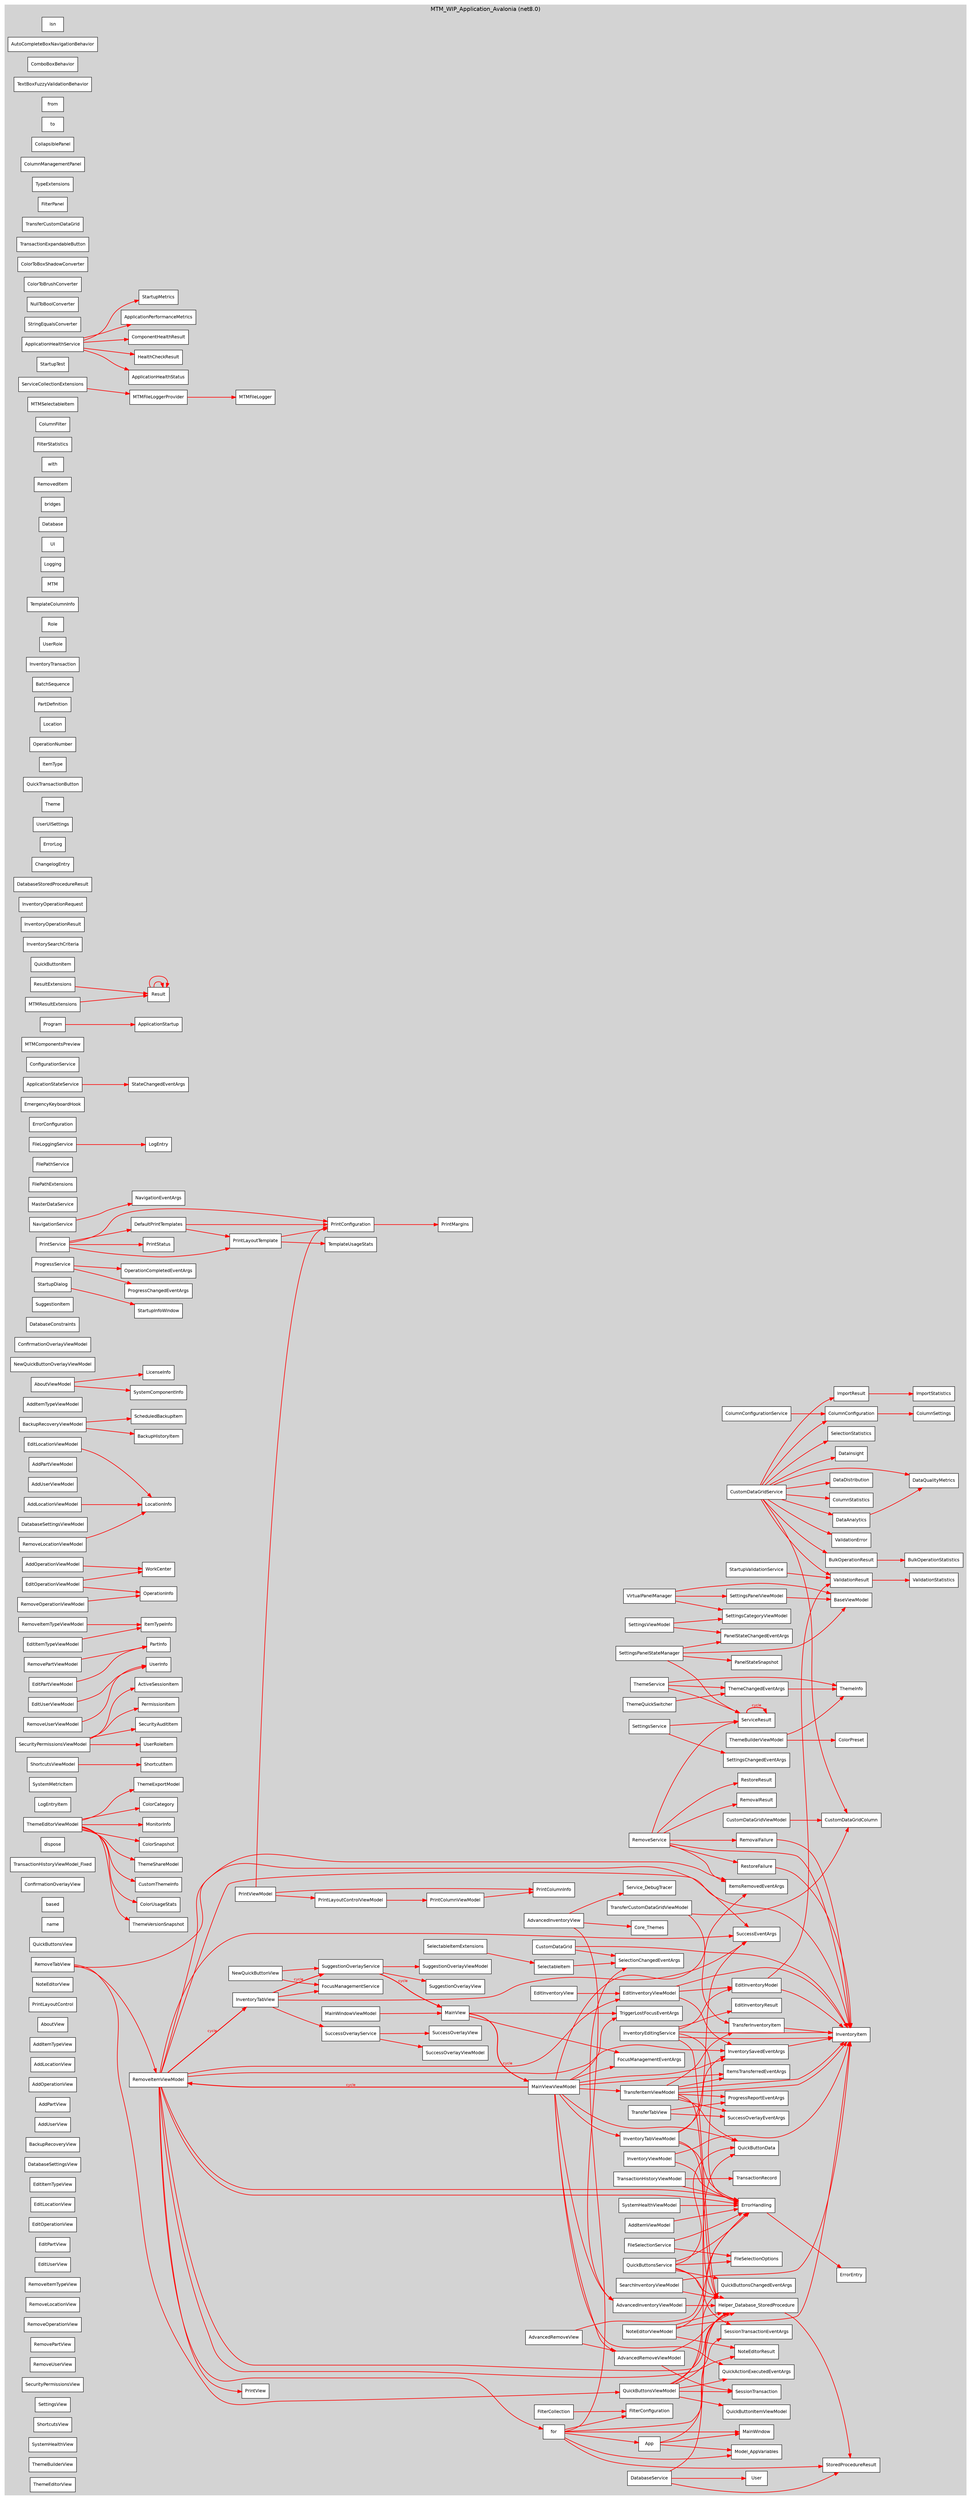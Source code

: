 digraph CSharpDependencies {
  graph [rankdir=LR, fontname="Helvetica", fontsize=14, splines=sprite, overlap=false, nodesep=0.2, ranksep=0.8];
  node [shape=box, style=filled, fillcolor=lightblue, fontname="Helvetica", fontsize=11];
  edge [fontname="Helvetica", fontsize=9];
  // Cycle highlighting
  edge [color="#FF0000", penwidth=2.0];


  subgraph "cluster_MTM_WIP_Application_Avalonia" {
    label="MTM_WIP_Application_Avalonia (net8.0)";
    style="filled";
    color="lightgray";

    "MTM_WIP_Application_Avalonia.for" [label="for", fillcolor=white, tooltip="MTM_WIP_Application_Avalonia.for"];
    "MTM_WIP_Application_Avalonia.App" [label="App", fillcolor=white, tooltip="MTM_WIP_Application_Avalonia.App"];
    "MTM_WIP_Application_Avalonia.isn" [label="isn", fillcolor=white, tooltip="MTM_WIP_Application_Avalonia.isn"];
    "MTM_WIP_Application_Avalonia.AutoCompleteBoxNavigationBehavior" [label="AutoCompleteBoxNavigationBehavior", fillcolor=white, tooltip="MTM_WIP_Application_Avalonia.Behaviors.AutoCompleteBoxNavigationBehavior"];
    "MTM_WIP_Application_Avalonia.ComboBoxBehavior" [label="ComboBoxBehavior", fillcolor=white, tooltip="MTM_WIP_Application_Avalonia.Behaviors.ComboBoxBehavior"];
    "MTM_WIP_Application_Avalonia.TextBoxFuzzyValidationBehavior" [label="TextBoxFuzzyValidationBehavior", fillcolor=white, tooltip="MTM_WIP_Application_Avalonia.Behaviors.TextBoxFuzzyValidationBehavior"];
    "MTM_WIP_Application_Avalonia.from" [label="from", fillcolor=white, tooltip="MTM_WIP_Application_Avalonia.Behaviors.from"];
    "MTM_WIP_Application_Avalonia.from" [label="from", fillcolor=white, tooltip="MTM_WIP_Application_Avalonia.Behaviors.from"];
    "MTM_WIP_Application_Avalonia.to" [label="to", fillcolor=white, tooltip="MTM_WIP_Application_Avalonia.Behaviors.to"];
    "MTM_WIP_Application_Avalonia.from" [label="from", fillcolor=white, tooltip="MTM_WIP_Application_Avalonia.Behaviors.from"];
    "MTM_WIP_Application_Avalonia.CollapsiblePanel" [label="CollapsiblePanel", fillcolor=white, tooltip="MTM_WIP_Application_Avalonia.Controls.CollapsiblePanel"];
    "MTM_WIP_Application_Avalonia.ColumnConfiguration" [label="ColumnConfiguration", fillcolor=white, tooltip="API.Controls.CustomDataGrid.ColumnConfiguration"];
    "MTM_WIP_Application_Avalonia.ColumnSettings" [label="ColumnSettings", fillcolor=white, tooltip="API.Controls.CustomDataGrid.ColumnSettings"];
    "MTM_WIP_Application_Avalonia.ColumnManagementPanel" [label="ColumnManagementPanel", fillcolor=white, tooltip="MTM_WIP_Application_Avalonia.Controls.CustomDataGrid.ColumnManagementPanel"];
    "MTM_WIP_Application_Avalonia.CustomDataGrid" [label="CustomDataGrid", fillcolor=white, tooltip="MTM_WIP_Application_Avalonia.Controls.CustomDataGrid.CustomDataGrid"];
    "MTM_WIP_Application_Avalonia.SelectionChangedEventArgs" [label="SelectionChangedEventArgs", fillcolor=white, tooltip="MTM_WIP_Application_Avalonia.Controls.CustomDataGrid.SelectionChangedEventArgs"];
    "MTM_WIP_Application_Avalonia.for" [label="for", fillcolor=white, tooltip="MTM_WIP_Application_Avalonia.Controls.CustomDataGrid.for"];
    "MTM_WIP_Application_Avalonia.FilterConfiguration" [label="FilterConfiguration", fillcolor=white, tooltip="MTM_WIP_Application_Avalonia.Controls.CustomDataGrid.FilterConfiguration"];
    "MTM_WIP_Application_Avalonia.FilterCollection" [label="FilterCollection", fillcolor=white, tooltip="MTM_WIP_Application_Avalonia.Controls.CustomDataGrid.FilterCollection"];
    "MTM_WIP_Application_Avalonia.TypeExtensions" [label="TypeExtensions", fillcolor=white, tooltip="MTM_WIP_Application_Avalonia.Controls.CustomDataGrid.TypeExtensions"];
    "MTM_WIP_Application_Avalonia.FilterPanel" [label="FilterPanel", fillcolor=white, tooltip="MTM_WIP_Application_Avalonia.Controls.CustomDataGrid.FilterPanel"];
    "MTM_WIP_Application_Avalonia.TransferCustomDataGrid" [label="TransferCustomDataGrid", fillcolor=white, tooltip="MTM_WIP_Application_Avalonia.Controls.CustomDataGrid.TransferCustomDataGrid"];
    "MTM_WIP_Application_Avalonia.TransactionExpandableButton" [label="TransactionExpandableButton", fillcolor=white, tooltip="MTM_WIP_Application_Avalonia.Controls.TransactionExpandableButton"];
    "MTM_WIP_Application_Avalonia.ColorToBoxShadowConverter" [label="ColorToBoxShadowConverter", fillcolor=white, tooltip="MTM_WIP_Application_Avalonia.Converters.ColorToBoxShadowConverter"];
    "MTM_WIP_Application_Avalonia.ColorToBrushConverter" [label="ColorToBrushConverter", fillcolor=white, tooltip="MTM_WIP_Application_Avalonia.Converters.ColorToBrushConverter"];
    "MTM_WIP_Application_Avalonia.NullToBoolConverter" [label="NullToBoolConverter", fillcolor=white, tooltip="MTM_WIP_Application_Avalonia.Converters.NullToBoolConverter"];
    "MTM_WIP_Application_Avalonia.StringEqualsConverter" [label="StringEqualsConverter", fillcolor=white, tooltip="MTM_WIP_Application_Avalonia.Converters.StringEqualsConverter"];
    "MTM_WIP_Application_Avalonia.ApplicationHealthService" [label="ApplicationHealthService", fillcolor=white, tooltip="MTM_WIP_Application_Avalonia.Core.Startup.ApplicationHealthService"];
    "MTM_WIP_Application_Avalonia.ApplicationHealthStatus" [label="ApplicationHealthStatus", fillcolor=white, tooltip="MTM_WIP_Application_Avalonia.Core.Startup.ApplicationHealthStatus"];
    "MTM_WIP_Application_Avalonia.HealthCheckResult" [label="HealthCheckResult", fillcolor=white, tooltip="MTM_WIP_Application_Avalonia.Core.Startup.HealthCheckResult"];
    "MTM_WIP_Application_Avalonia.ComponentHealthResult" [label="ComponentHealthResult", fillcolor=white, tooltip="MTM_WIP_Application_Avalonia.Core.Startup.ComponentHealthResult"];
    "MTM_WIP_Application_Avalonia.ApplicationPerformanceMetrics" [label="ApplicationPerformanceMetrics", fillcolor=white, tooltip="MTM_WIP_Application_Avalonia.Core.Startup.ApplicationPerformanceMetrics"];
    "MTM_WIP_Application_Avalonia.StartupMetrics" [label="StartupMetrics", fillcolor=white, tooltip="MTM_WIP_Application_Avalonia.Core.Startup.StartupMetrics"];
    "MTM_WIP_Application_Avalonia.ApplicationStartup" [label="ApplicationStartup", fillcolor=white, tooltip="MTM_WIP_Application_Avalonia.Core.Startup.ApplicationStartup"];
    "MTM_WIP_Application_Avalonia.StartupTest" [label="StartupTest", fillcolor=white, tooltip="MTM_WIP_Application_Avalonia.Core.Startup.StartupTest"];
    "MTM_WIP_Application_Avalonia.StartupValidationService" [label="StartupValidationService", fillcolor=white, tooltip="MTM_WIP_Application_Avalonia.Core.Startup.StartupValidationService"];
    "MTM_WIP_Application_Avalonia.ValidationResult" [label="ValidationResult", fillcolor=white, tooltip="MTM_WIP_Application_Avalonia.Core.Startup.ValidationResult"];
    "MTM_WIP_Application_Avalonia.ServiceCollectionExtensions" [label="ServiceCollectionExtensions", fillcolor=white, tooltip="MTM_WIP_Application_Avalonia.Extensions.ServiceCollectionExtensions"];
    "MTM_WIP_Application_Avalonia.MainWindow" [label="MainWindow", fillcolor=white, tooltip="MTM_WIP_Application_Avalonia.MainWindow"];
    "MTM_WIP_Application_Avalonia.CustomDataGridColumn" [label="CustomDataGridColumn", fillcolor=white, tooltip="MTM_WIP_Application_Avalonia.Models.CustomDataGrid.CustomDataGridColumn"];
    "MTM_WIP_Application_Avalonia.for" [label="for", fillcolor=white, tooltip="MTM_WIP_Application_Avalonia.Models.CustomDataGrid.for"];
    "MTM_WIP_Application_Avalonia.SelectableItem" [label="SelectableItem", fillcolor=white, tooltip="MTM_WIP_Application_Avalonia.Models.CustomDataGrid.SelectableItem"];
    "MTM_WIP_Application_Avalonia.SelectableItem" [label="SelectableItem", fillcolor=white, tooltip="MTM_WIP_Application_Avalonia.Models.CustomDataGrid.SelectableItem"];
    "MTM_WIP_Application_Avalonia.SelectableItemExtensions" [label="SelectableItemExtensions", fillcolor=white, tooltip="MTM_WIP_Application_Avalonia.Models.CustomDataGrid.SelectableItemExtensions"];
    "MTM_WIP_Application_Avalonia.MTMSelectableItem" [label="MTMSelectableItem", fillcolor=white, tooltip="MTM_WIP_Application_Avalonia.Models.CustomDataGrid.MTMSelectableItem"];
    "MTM_WIP_Application_Avalonia.SelectionChangedEventArgs" [label="SelectionChangedEventArgs", fillcolor=white, tooltip="MTM_WIP_Application_Avalonia.Models.CustomDataGrid.SelectionChangedEventArgs"];
    "MTM_WIP_Application_Avalonia.for" [label="for", fillcolor=white, tooltip="MTM_WIP_Application_Avalonia.Models.CustomDataGrid.for"];
    "MTM_WIP_Application_Avalonia.ColumnFilter" [label="ColumnFilter", fillcolor=white, tooltip="MTM_WIP_Application_Avalonia.Models.CustomDataGrid.ColumnFilter"];
    "MTM_WIP_Application_Avalonia.for" [label="for", fillcolor=white, tooltip="MTM_WIP_Application_Avalonia.Models.CustomDataGrid.for"];
    "MTM_WIP_Application_Avalonia.FilterStatistics" [label="FilterStatistics", fillcolor=white, tooltip="MTM_WIP_Application_Avalonia.Models.CustomDataGrid.FilterStatistics"];
    "MTM_WIP_Application_Avalonia.TransferInventoryItem" [label="TransferInventoryItem", fillcolor=white, tooltip="MTM_WIP_Application_Avalonia.Models.CustomDataGrid.TransferInventoryItem"];
    "MTM_WIP_Application_Avalonia.EditInventoryModel" [label="EditInventoryModel", fillcolor=white, tooltip="MTM_WIP_Application_Avalonia.Models.EditInventoryModel"];
    "MTM_WIP_Application_Avalonia.EditInventoryResult" [label="EditInventoryResult", fillcolor=white, tooltip="MTM_WIP_Application_Avalonia.Models.EditInventoryResult"];
    "MTM_WIP_Application_Avalonia.QuickActionExecutedEventArgs" [label="QuickActionExecutedEventArgs", fillcolor=white, tooltip="MTM_WIP_Application_Avalonia.Models.QuickActionExecutedEventArgs"];
    "MTM_WIP_Application_Avalonia.with" [label="with", fillcolor=white, tooltip="MTM_WIP_Application_Avalonia.Models.with"];
    "MTM_WIP_Application_Avalonia.TriggerLostFocusEventArgs" [label="TriggerLostFocusEventArgs", fillcolor=white, tooltip="MTM_WIP_Application_Avalonia.Models.TriggerLostFocusEventArgs"];
    "MTM_WIP_Application_Avalonia.ItemsRemovedEventArgs" [label="ItemsRemovedEventArgs", fillcolor=white, tooltip="MTM_WIP_Application_Avalonia.Models.ItemsRemovedEventArgs"];
    "MTM_WIP_Application_Avalonia.ItemsTransferredEventArgs" [label="ItemsTransferredEventArgs", fillcolor=white, tooltip="MTM_WIP_Application_Avalonia.Models.ItemsTransferredEventArgs"];
    "MTM_WIP_Application_Avalonia.RemovedItem" [label="RemovedItem", fillcolor=white, tooltip="MTM_WIP_Application_Avalonia.Models.RemovedItem"];
    "MTM_WIP_Application_Avalonia.SuccessEventArgs" [label="SuccessEventArgs", fillcolor=white, tooltip="MTM_WIP_Application_Avalonia.Models.SuccessEventArgs"];
    "MTM_WIP_Application_Avalonia.FocusManagementEventArgs" [label="FocusManagementEventArgs", fillcolor=white, tooltip="MTM_WIP_Application_Avalonia.Models.FocusManagementEventArgs"];
    "MTM_WIP_Application_Avalonia.InventorySavedEventArgs" [label="InventorySavedEventArgs", fillcolor=white, tooltip="MTM_WIP_Application_Avalonia.Models.InventorySavedEventArgs"];
    "MTM_WIP_Application_Avalonia.with" [label="with", fillcolor=white, tooltip="MTM_WIP_Application_Avalonia.Models.with"];
    "MTM_WIP_Application_Avalonia.with" [label="with", fillcolor=white, tooltip="MTM_WIP_Application_Avalonia.Models.with"];
    "MTM_WIP_Application_Avalonia.bridges" [label="bridges", fillcolor=white, tooltip="MTM_WIP_Application_Avalonia.Models.bridges"];
    "MTM_WIP_Application_Avalonia.Model_AppVariables" [label="Model_AppVariables", fillcolor=white, tooltip="MTM_WIP_Application_Avalonia.Models.Model_AppVariables"];
    "MTM_WIP_Application_Avalonia.Database" [label="Database", fillcolor=white, tooltip="MTM_WIP_Application_Avalonia.Models.Database"];
    "MTM_WIP_Application_Avalonia.UI" [label="UI", fillcolor=white, tooltip="MTM_WIP_Application_Avalonia.Models.UI"];
    "MTM_WIP_Application_Avalonia.Logging" [label="Logging", fillcolor=white, tooltip="MTM_WIP_Application_Avalonia.Models.Logging"];
    "MTM_WIP_Application_Avalonia.ErrorHandling" [label="ErrorHandling", fillcolor=white, tooltip="MTM_WIP_Application_Avalonia.Models.ErrorHandling"];
    "MTM_WIP_Application_Avalonia.MTM" [label="MTM", fillcolor=white, tooltip="MTM_WIP_Application_Avalonia.Models.MTM"];
    "MTM_WIP_Application_Avalonia.PrintConfiguration" [label="PrintConfiguration", fillcolor=white, tooltip="MTM_WIP_Application_Avalonia.Models.PrintConfiguration"];
    "MTM_WIP_Application_Avalonia.PrintMargins" [label="PrintMargins", fillcolor=white, tooltip="MTM_WIP_Application_Avalonia.Models.PrintMargins"];
    "MTM_WIP_Application_Avalonia.PrintColumnInfo" [label="PrintColumnInfo", fillcolor=white, tooltip="MTM_WIP_Application_Avalonia.Models.PrintColumnInfo"];
    "MTM_WIP_Application_Avalonia.PrintStatus" [label="PrintStatus", fillcolor=white, tooltip="MTM_WIP_Application_Avalonia.Models.PrintStatus"];
    "MTM_WIP_Application_Avalonia.PrintLayoutTemplate" [label="PrintLayoutTemplate", fillcolor=white, tooltip="MTM_WIP_Application_Avalonia.Models.PrintLayoutTemplate"];
    "MTM_WIP_Application_Avalonia.TemplateColumnInfo" [label="TemplateColumnInfo", fillcolor=white, tooltip="MTM_WIP_Application_Avalonia.Models.TemplateColumnInfo"];
    "MTM_WIP_Application_Avalonia.TemplateUsageStats" [label="TemplateUsageStats", fillcolor=white, tooltip="MTM_WIP_Application_Avalonia.Models.TemplateUsageStats"];
    "MTM_WIP_Application_Avalonia.DefaultPrintTemplates" [label="DefaultPrintTemplates", fillcolor=white, tooltip="MTM_WIP_Application_Avalonia.Models.DefaultPrintTemplates"];
    "MTM_WIP_Application_Avalonia.SessionTransaction" [label="SessionTransaction", fillcolor=white, tooltip="MTM_WIP_Application_Avalonia.Models.SessionTransaction"];
    "MTM_WIP_Application_Avalonia.User" [label="User", fillcolor=white, tooltip="MTM_Shared_Logic.Models.User"];
    "MTM_WIP_Application_Avalonia.Role" [label="Role", fillcolor=white, tooltip="MTM_Shared_Logic.Models.Role"];
    "MTM_WIP_Application_Avalonia.UserRole" [label="UserRole", fillcolor=white, tooltip="MTM_Shared_Logic.Models.UserRole"];
    "MTM_WIP_Application_Avalonia.InventoryItem" [label="InventoryItem", fillcolor=white, tooltip="MTM_Shared_Logic.Models.InventoryItem"];
    "MTM_WIP_Application_Avalonia.InventoryTransaction" [label="InventoryTransaction", fillcolor=white, tooltip="MTM_Shared_Logic.Models.InventoryTransaction"];
    "MTM_WIP_Application_Avalonia.BatchSequence" [label="BatchSequence", fillcolor=white, tooltip="MTM_Shared_Logic.Models.BatchSequence"];
    "MTM_WIP_Application_Avalonia.PartDefinition" [label="PartDefinition", fillcolor=white, tooltip="MTM_Shared_Logic.Models.PartDefinition"];
    "MTM_WIP_Application_Avalonia.Location" [label="Location", fillcolor=white, tooltip="MTM_Shared_Logic.Models.Location"];
    "MTM_WIP_Application_Avalonia.OperationNumber" [label="OperationNumber", fillcolor=white, tooltip="MTM_Shared_Logic.Models.OperationNumber"];
    "MTM_WIP_Application_Avalonia.ItemType" [label="ItemType", fillcolor=white, tooltip="MTM_Shared_Logic.Models.ItemType"];
    "MTM_WIP_Application_Avalonia.QuickTransactionButton" [label="QuickTransactionButton", fillcolor=white, tooltip="MTM_Shared_Logic.Models.QuickTransactionButton"];
    "MTM_WIP_Application_Avalonia.Theme" [label="Theme", fillcolor=white, tooltip="MTM_Shared_Logic.Models.Theme"];
    "MTM_WIP_Application_Avalonia.UserUISettings" [label="UserUISettings", fillcolor=white, tooltip="MTM_Shared_Logic.Models.UserUISettings"];
    "MTM_WIP_Application_Avalonia.ErrorLog" [label="ErrorLog", fillcolor=white, tooltip="MTM_Shared_Logic.Models.ErrorLog"];
    "MTM_WIP_Application_Avalonia.ChangelogEntry" [label="ChangelogEntry", fillcolor=white, tooltip="MTM_Shared_Logic.Models.ChangelogEntry"];
    "MTM_WIP_Application_Avalonia.ValidationResult" [label="ValidationResult", fillcolor=white, tooltip="MTM_Shared_Logic.Models.ValidationResult"];
    "MTM_WIP_Application_Avalonia.DatabaseStoredProcedureResult" [label="DatabaseStoredProcedureResult", fillcolor=white, tooltip="MTM_Shared_Logic.Models.DatabaseStoredProcedureResult"];
    "MTM_WIP_Application_Avalonia.InventoryOperationRequest" [label="InventoryOperationRequest", fillcolor=white, tooltip="MTM_Shared_Logic.Models.InventoryOperationRequest"];
    "MTM_WIP_Application_Avalonia.InventoryOperationResult" [label="InventoryOperationResult", fillcolor=white, tooltip="MTM_Shared_Logic.Models.InventoryOperationResult"];
    "MTM_WIP_Application_Avalonia.InventorySearchCriteria" [label="InventorySearchCriteria", fillcolor=white, tooltip="MTM_Shared_Logic.Models.InventorySearchCriteria"];
    "MTM_WIP_Application_Avalonia.Result" [label="Result", fillcolor=white, tooltip="MTM_Shared_Logic.Models.Result"];
    "MTM_WIP_Application_Avalonia.Result" [label="Result", fillcolor=white, tooltip="MTM_Shared_Logic.Models.Result"];
    "MTM_WIP_Application_Avalonia.QuickButtonItem" [label="QuickButtonItem", fillcolor=white, tooltip="MTM_Shared_Logic.Models.QuickButtonItem"];
    "MTM_WIP_Application_Avalonia.Result" [label="Result", fillcolor=white, tooltip="MTM_WIP_Application_Avalonia.Models.Result"];
    "MTM_WIP_Application_Avalonia.Result" [label="Result", fillcolor=white, tooltip="MTM_WIP_Application_Avalonia.Models.Result"];
    "MTM_WIP_Application_Avalonia.ResultExtensions" [label="ResultExtensions", fillcolor=white, tooltip="MTM_WIP_Application_Avalonia.Models.ResultExtensions"];
    "MTM_WIP_Application_Avalonia.MTMResultExtensions" [label="MTMResultExtensions", fillcolor=white, tooltip="MTM_WIP_Application_Avalonia.Models.MTMResultExtensions"];
    "MTM_WIP_Application_Avalonia.InventoryItem" [label="InventoryItem", fillcolor=white, tooltip="MTM_WIP_Application_Avalonia.Models.InventoryItem"];
    "MTM_WIP_Application_Avalonia.TransactionRecord" [label="TransactionRecord", fillcolor=white, tooltip="MTM_WIP_Application_Avalonia.Models.TransactionRecord"];
    "MTM_WIP_Application_Avalonia.UserInfo" [label="UserInfo", fillcolor=white, tooltip="MTM_WIP_Application_Avalonia.Models.UserInfo"];
    "MTM_WIP_Application_Avalonia.Program" [label="Program", fillcolor=white, tooltip="MTM_WIP_Application_Avalonia.Program"];
    "MTM_WIP_Application_Avalonia.MTMComponentsPreview" [label="MTMComponentsPreview", fillcolor=white, tooltip="MTM_WIP_Application_Avalonia.Resources.Themes.MTMComponentsPreview"];
    "MTM_WIP_Application_Avalonia.ColumnConfigurationService" [label="ColumnConfigurationService", fillcolor=white, tooltip="API.Services.ColumnConfigurationService"];
    "MTM_WIP_Application_Avalonia.ConfigurationService" [label="ConfigurationService", fillcolor=white, tooltip="MTM_WIP_Application_Avalonia.Services.ConfigurationService"];
    "MTM_WIP_Application_Avalonia.ApplicationStateService" [label="ApplicationStateService", fillcolor=white, tooltip="MTM_WIP_Application_Avalonia.Services.ApplicationStateService"];
    "MTM_WIP_Application_Avalonia.StateChangedEventArgs" [label="StateChangedEventArgs", fillcolor=white, tooltip="MTM_WIP_Application_Avalonia.Services.StateChangedEventArgs"];
    "MTM_WIP_Application_Avalonia.CustomDataGridService" [label="CustomDataGridService", fillcolor=white, tooltip="MTM_WIP_Application_Avalonia.Services.CustomDataGridService"];
    "MTM_WIP_Application_Avalonia.SelectionStatistics" [label="SelectionStatistics", fillcolor=white, tooltip="MTM_WIP_Application_Avalonia.Services.SelectionStatistics"];
    "MTM_WIP_Application_Avalonia.ValidationResult" [label="ValidationResult", fillcolor=white, tooltip="MTM_WIP_Application_Avalonia.Services.ValidationResult"];
    "MTM_WIP_Application_Avalonia.ImportResult" [label="ImportResult", fillcolor=white, tooltip="MTM_WIP_Application_Avalonia.Services.ImportResult"];
    "MTM_WIP_Application_Avalonia.ImportStatistics" [label="ImportStatistics", fillcolor=white, tooltip="MTM_WIP_Application_Avalonia.Services.ImportStatistics"];
    "MTM_WIP_Application_Avalonia.BulkOperationResult" [label="BulkOperationResult", fillcolor=white, tooltip="MTM_WIP_Application_Avalonia.Services.BulkOperationResult"];
    "MTM_WIP_Application_Avalonia.BulkOperationStatistics" [label="BulkOperationStatistics", fillcolor=white, tooltip="MTM_WIP_Application_Avalonia.Services.BulkOperationStatistics"];
    "MTM_WIP_Application_Avalonia.ValidationResult" [label="ValidationResult", fillcolor=white, tooltip="MTM_WIP_Application_Avalonia.Services.ValidationResult"];
    "MTM_WIP_Application_Avalonia.ValidationError" [label="ValidationError", fillcolor=white, tooltip="MTM_WIP_Application_Avalonia.Services.ValidationError"];
    "MTM_WIP_Application_Avalonia.ValidationStatistics" [label="ValidationStatistics", fillcolor=white, tooltip="MTM_WIP_Application_Avalonia.Services.ValidationStatistics"];
    "MTM_WIP_Application_Avalonia.DataAnalytics" [label="DataAnalytics", fillcolor=white, tooltip="MTM_WIP_Application_Avalonia.Services.DataAnalytics"];
    "MTM_WIP_Application_Avalonia.ColumnStatistics" [label="ColumnStatistics", fillcolor=white, tooltip="MTM_WIP_Application_Avalonia.Services.ColumnStatistics"];
    "MTM_WIP_Application_Avalonia.DataDistribution" [label="DataDistribution", fillcolor=white, tooltip="MTM_WIP_Application_Avalonia.Services.DataDistribution"];
    "MTM_WIP_Application_Avalonia.DataQualityMetrics" [label="DataQualityMetrics", fillcolor=white, tooltip="MTM_WIP_Application_Avalonia.Services.DataQualityMetrics"];
    "MTM_WIP_Application_Avalonia.DataInsight" [label="DataInsight", fillcolor=white, tooltip="MTM_WIP_Application_Avalonia.Services.DataInsight"];
    "MTM_WIP_Application_Avalonia.DatabaseService" [label="DatabaseService", fillcolor=white, tooltip="MTM_WIP_Application_Avalonia.Services.DatabaseService"];
    "MTM_WIP_Application_Avalonia.for" [label="for", fillcolor=white, tooltip="MTM_WIP_Application_Avalonia.Services.for"];
    "MTM_WIP_Application_Avalonia.Helper_Database_StoredProcedure" [label="Helper_Database_StoredProcedure", fillcolor=white, tooltip="MTM_WIP_Application_Avalonia.Services.Helper_Database_StoredProcedure"];
    "MTM_WIP_Application_Avalonia.StoredProcedureResult" [label="StoredProcedureResult", fillcolor=white, tooltip="MTM_WIP_Application_Avalonia.Services.StoredProcedureResult"];
    "MTM_WIP_Application_Avalonia.EmergencyKeyboardHook" [label="EmergencyKeyboardHook", fillcolor=white, tooltip="MTM_WIP_Application_Avalonia.Services.EmergencyKeyboardHook"];
    "MTM_WIP_Application_Avalonia.ErrorHandling" [label="ErrorHandling", fillcolor=white, tooltip="MTM_WIP_Application_Avalonia.Services.ErrorHandling"];
    "MTM_WIP_Application_Avalonia.ErrorEntry" [label="ErrorEntry", fillcolor=white, tooltip="MTM_WIP_Application_Avalonia.Services.ErrorEntry"];
    "MTM_WIP_Application_Avalonia.ErrorConfiguration" [label="ErrorConfiguration", fillcolor=white, tooltip="MTM_WIP_Application_Avalonia.Services.ErrorConfiguration"];
    "MTM_WIP_Application_Avalonia.FileLoggingService" [label="FileLoggingService", fillcolor=white, tooltip="MTM_WIP_Application_Avalonia.Services.FileLoggingService"];
    "MTM_WIP_Application_Avalonia.LogEntry" [label="LogEntry", fillcolor=white, tooltip="MTM_WIP_Application_Avalonia.Services.LogEntry"];
    "MTM_WIP_Application_Avalonia.FilePathService" [label="FilePathService", fillcolor=white, tooltip="MTM_WIP_Application_Avalonia.Services.FilePathService"];
    "MTM_WIP_Application_Avalonia.FilePathExtensions" [label="FilePathExtensions", fillcolor=white, tooltip="MTM_WIP_Application_Avalonia.Services.FilePathExtensions"];
    "MTM_WIP_Application_Avalonia.FileSelectionService" [label="FileSelectionService", fillcolor=white, tooltip="MTM_WIP_Application_Avalonia.Services.FileSelectionService"];
    "MTM_WIP_Application_Avalonia.FileSelectionOptions" [label="FileSelectionOptions", fillcolor=white, tooltip="MTM_WIP_Application_Avalonia.Services.FileSelectionOptions"];
    "MTM_WIP_Application_Avalonia.FocusManagementService" [label="FocusManagementService", fillcolor=white, tooltip="MTM_WIP_Application_Avalonia.Services.FocusManagementService"];
    "MTM_WIP_Application_Avalonia.InventoryEditingService" [label="InventoryEditingService", fillcolor=white, tooltip="MTM_WIP_Application_Avalonia.Services.InventoryEditingService"];
    "MTM_WIP_Application_Avalonia.MasterDataService" [label="MasterDataService", fillcolor=white, tooltip="MTM_WIP_Application_Avalonia.Services.MasterDataService"];
    "MTM_WIP_Application_Avalonia.MTMFileLoggerProvider" [label="MTMFileLoggerProvider", fillcolor=white, tooltip="MTM_WIP_Application_Avalonia.Services.MTMFileLoggerProvider"];
    "MTM_WIP_Application_Avalonia.MTMFileLogger" [label="MTMFileLogger", fillcolor=white, tooltip="MTM_WIP_Application_Avalonia.Services.MTMFileLogger"];
    "MTM_WIP_Application_Avalonia.NavigationService" [label="NavigationService", fillcolor=white, tooltip="MTM_WIP_Application_Avalonia.Services.NavigationService"];
    "MTM_WIP_Application_Avalonia.NavigationEventArgs" [label="NavigationEventArgs", fillcolor=white, tooltip="MTM_WIP_Application_Avalonia.Services.NavigationEventArgs"];
    "MTM_WIP_Application_Avalonia.PrintService" [label="PrintService", fillcolor=white, tooltip="MTM_WIP_Application_Avalonia.Services.PrintService"];
    "MTM_WIP_Application_Avalonia.QuickButtonsService" [label="QuickButtonsService", fillcolor=white, tooltip="MTM_WIP_Application_Avalonia.Services.QuickButtonsService"];
    "MTM_WIP_Application_Avalonia.ProgressService" [label="ProgressService", fillcolor=white, tooltip="MTM_WIP_Application_Avalonia.Services.ProgressService"];
    "MTM_WIP_Application_Avalonia.QuickButtonData" [label="QuickButtonData", fillcolor=white, tooltip="MTM_WIP_Application_Avalonia.Services.QuickButtonData"];
    "MTM_WIP_Application_Avalonia.QuickButtonsChangedEventArgs" [label="QuickButtonsChangedEventArgs", fillcolor=white, tooltip="MTM_WIP_Application_Avalonia.Services.QuickButtonsChangedEventArgs"];
    "MTM_WIP_Application_Avalonia.SessionTransactionEventArgs" [label="SessionTransactionEventArgs", fillcolor=white, tooltip="MTM_WIP_Application_Avalonia.Services.SessionTransactionEventArgs"];
    "MTM_WIP_Application_Avalonia.ProgressChangedEventArgs" [label="ProgressChangedEventArgs", fillcolor=white, tooltip="MTM_WIP_Application_Avalonia.Services.ProgressChangedEventArgs"];
    "MTM_WIP_Application_Avalonia.OperationCompletedEventArgs" [label="OperationCompletedEventArgs", fillcolor=white, tooltip="MTM_WIP_Application_Avalonia.Services.OperationCompletedEventArgs"];
    "MTM_WIP_Application_Avalonia.RemoveService" [label="RemoveService", fillcolor=white, tooltip="MTM_WIP_Application_Avalonia.Services.RemoveService"];
    "MTM_WIP_Application_Avalonia.RemovalResult" [label="RemovalResult", fillcolor=white, tooltip="MTM_WIP_Application_Avalonia.Services.RemovalResult"];
    "MTM_WIP_Application_Avalonia.RemovalFailure" [label="RemovalFailure", fillcolor=white, tooltip="MTM_WIP_Application_Avalonia.Services.RemovalFailure"];
    "MTM_WIP_Application_Avalonia.RestoreResult" [label="RestoreResult", fillcolor=white, tooltip="MTM_WIP_Application_Avalonia.Services.RestoreResult"];
    "MTM_WIP_Application_Avalonia.RestoreFailure" [label="RestoreFailure", fillcolor=white, tooltip="MTM_WIP_Application_Avalonia.Services.RestoreFailure"];
    "MTM_WIP_Application_Avalonia.SettingsPanelStateManager" [label="SettingsPanelStateManager", fillcolor=white, tooltip="MTM_WIP_Application_Avalonia.Services.SettingsPanelStateManager"];
    "MTM_WIP_Application_Avalonia.PanelStateSnapshot" [label="PanelStateSnapshot", fillcolor=white, tooltip="MTM_WIP_Application_Avalonia.Services.PanelStateSnapshot"];
    "MTM_WIP_Application_Avalonia.PanelStateChangedEventArgs" [label="PanelStateChangedEventArgs", fillcolor=white, tooltip="MTM_WIP_Application_Avalonia.Services.PanelStateChangedEventArgs"];
    "MTM_WIP_Application_Avalonia.SettingsChangedEventArgs" [label="SettingsChangedEventArgs", fillcolor=white, tooltip="MTM_WIP_Application_Avalonia.Services.SettingsChangedEventArgs"];
    "MTM_WIP_Application_Avalonia.SettingsService" [label="SettingsService", fillcolor=white, tooltip="MTM_WIP_Application_Avalonia.Services.SettingsService"];
    "MTM_WIP_Application_Avalonia.StartupDialog" [label="StartupDialog", fillcolor=white, tooltip="MTM_WIP_Application_Avalonia.Services.StartupDialog"];
    "MTM_WIP_Application_Avalonia.StartupInfoWindow" [label="StartupInfoWindow", fillcolor=white, tooltip="MTM_WIP_Application_Avalonia.Services.StartupInfoWindow"];
    "MTM_WIP_Application_Avalonia.SuccessOverlayService" [label="SuccessOverlayService", fillcolor=white, tooltip="MTM_WIP_Application_Avalonia.Services.SuccessOverlayService"];
    "MTM_WIP_Application_Avalonia.SuggestionOverlayService" [label="SuggestionOverlayService", fillcolor=white, tooltip="MTM_WIP_Application_Avalonia.Services.SuggestionOverlayService"];
    "MTM_WIP_Application_Avalonia.SuggestionItem" [label="SuggestionItem", fillcolor=white, tooltip="MTM_WIP_Application_Avalonia.Services.SuggestionItem"];
    "MTM_WIP_Application_Avalonia.ThemeInfo" [label="ThemeInfo", fillcolor=white, tooltip="MTM_WIP_Application_Avalonia.Services.ThemeInfo"];
    "MTM_WIP_Application_Avalonia.ThemeChangedEventArgs" [label="ThemeChangedEventArgs", fillcolor=white, tooltip="MTM_WIP_Application_Avalonia.Services.ThemeChangedEventArgs"];
    "MTM_WIP_Application_Avalonia.ServiceResult" [label="ServiceResult", fillcolor=white, tooltip="MTM_WIP_Application_Avalonia.Services.ServiceResult"];
    "MTM_WIP_Application_Avalonia.ServiceResult" [label="ServiceResult", fillcolor=white, tooltip="MTM_WIP_Application_Avalonia.Services.ServiceResult"];
    "MTM_WIP_Application_Avalonia.ThemeService" [label="ThemeService", fillcolor=white, tooltip="MTM_WIP_Application_Avalonia.Services.ThemeService"];
    "MTM_WIP_Application_Avalonia.VirtualPanelManager" [label="VirtualPanelManager", fillcolor=white, tooltip="MTM_WIP_Application_Avalonia.Services.VirtualPanelManager"];
    "MTM_WIP_Application_Avalonia.AddItemViewModel" [label="AddItemViewModel", fillcolor=white, tooltip="MTM_WIP_Application_Avalonia.ViewModels.AddItemViewModel"];
    "MTM_WIP_Application_Avalonia.AdvancedInventoryViewModel" [label="AdvancedInventoryViewModel", fillcolor=white, tooltip="MTM_WIP_Application_Avalonia.ViewModels.MainForm.AdvancedInventoryViewModel"];
    "MTM_WIP_Application_Avalonia.isn" [label="isn", fillcolor=white, tooltip="MTM_WIP_Application_Avalonia.ViewModels.MainForm.isn"];
    "MTM_WIP_Application_Avalonia.AdvancedRemoveViewModel" [label="AdvancedRemoveViewModel", fillcolor=white, tooltip="MTM_WIP_Application_Avalonia.ViewModels.MainForm.AdvancedRemoveViewModel"];
    "MTM_WIP_Application_Avalonia.InventoryTabViewModel" [label="InventoryTabViewModel", fillcolor=white, tooltip="MTM_WIP_Application_Avalonia.ViewModels.MainForm.InventoryTabViewModel"];
    "MTM_WIP_Application_Avalonia.DatabaseConstraints" [label="DatabaseConstraints", fillcolor=white, tooltip="MTM_WIP_Application_Avalonia.ViewModels.MainForm.DatabaseConstraints"];
    "MTM_WIP_Application_Avalonia.InventoryViewModel" [label="InventoryViewModel", fillcolor=white, tooltip="MTM_WIP_Application_Avalonia.ViewModels.InventoryViewModel"];
    "MTM_WIP_Application_Avalonia.MainViewViewModel" [label="MainViewViewModel", fillcolor=white, tooltip="MTM_WIP_Application_Avalonia.ViewModels.MainForm.MainViewViewModel"];
    "MTM_WIP_Application_Avalonia.MainWindowViewModel" [label="MainWindowViewModel", fillcolor=white, tooltip="MTM_WIP_Application_Avalonia.ViewModels.MainWindowViewModel"];
    "MTM_WIP_Application_Avalonia.QuickButtonsViewModel" [label="QuickButtonsViewModel", fillcolor=white, tooltip="MTM_WIP_Application_Avalonia.ViewModels.QuickButtonsViewModel"];
    "MTM_WIP_Application_Avalonia.QuickButtonItemViewModel" [label="QuickButtonItemViewModel", fillcolor=white, tooltip="MTM_WIP_Application_Avalonia.ViewModels.QuickButtonItemViewModel"];
    "MTM_WIP_Application_Avalonia.RemoveItemViewModel" [label="RemoveItemViewModel", fillcolor=white, tooltip="API.ViewModels.MainForm.RemoveItemViewModel"];
    "MTM_WIP_Application_Avalonia.SearchInventoryViewModel" [label="SearchInventoryViewModel", fillcolor=white, tooltip="MTM_WIP_Application_Avalonia.ViewModels.MainForm.SearchInventoryViewModel"];
    "MTM_WIP_Application_Avalonia.TransferItemViewModel" [label="TransferItemViewModel", fillcolor=white, tooltip="MTM_WIP_Application_Avalonia.ViewModels.MainForm.TransferItemViewModel"];
    "MTM_WIP_Application_Avalonia.ItemsTransferredEventArgs" [label="ItemsTransferredEventArgs", fillcolor=white, tooltip="MTM_WIP_Application_Avalonia.ViewModels.MainForm.ItemsTransferredEventArgs"];
    "MTM_WIP_Application_Avalonia.SuccessOverlayEventArgs" [label="SuccessOverlayEventArgs", fillcolor=white, tooltip="MTM_WIP_Application_Avalonia.ViewModels.MainForm.SuccessOverlayEventArgs"];
    "MTM_WIP_Application_Avalonia.ProgressReportEventArgs" [label="ProgressReportEventArgs", fillcolor=white, tooltip="MTM_WIP_Application_Avalonia.ViewModels.MainForm.ProgressReportEventArgs"];
    "MTM_WIP_Application_Avalonia.ConfirmationOverlayViewModel" [label="ConfirmationOverlayViewModel", fillcolor=white, tooltip="MTM_WIP_Application_Avalonia.ViewModels.Overlay.ConfirmationOverlayViewModel"];
    "MTM_WIP_Application_Avalonia.EditInventoryViewModel" [label="EditInventoryViewModel", fillcolor=white, tooltip="MTM_WIP_Application_Avalonia.ViewModels.Overlay.EditInventoryViewModel"];
    "MTM_WIP_Application_Avalonia.NewQuickButtonOverlayViewModel" [label="NewQuickButtonOverlayViewModel", fillcolor=white, tooltip="MTM_WIP_Application_Avalonia.ViewModels.Overlay.NewQuickButtonOverlayViewModel"];
    "MTM_WIP_Application_Avalonia.NoteEditorViewModel" [label="NoteEditorViewModel", fillcolor=white, tooltip="MTM_WIP_Application_Avalonia.ViewModels.Overlay.NoteEditorViewModel"];
    "MTM_WIP_Application_Avalonia.for" [label="for", fillcolor=white, tooltip="MTM_WIP_Application_Avalonia.ViewModels.Overlay.for"];
    "MTM_WIP_Application_Avalonia.NoteEditorResult" [label="NoteEditorResult", fillcolor=white, tooltip="MTM_WIP_Application_Avalonia.ViewModels.Overlay.NoteEditorResult"];
    "MTM_WIP_Application_Avalonia.SuccessOverlayViewModel" [label="SuccessOverlayViewModel", fillcolor=white, tooltip="MTM_WIP_Application_Avalonia.ViewModels.Overlay.SuccessOverlayViewModel"];
    "MTM_WIP_Application_Avalonia.SuggestionOverlayViewModel" [label="SuggestionOverlayViewModel", fillcolor=white, tooltip="MTM_WIP_Application_Avalonia.ViewModels.Overlay.SuggestionOverlayViewModel"];
    "MTM_WIP_Application_Avalonia.with" [label="with", fillcolor=white, tooltip="MTM_WIP_Application_Avalonia.ViewModels.Overlay.with"];
    "MTM_WIP_Application_Avalonia.PrintLayoutControlViewModel" [label="PrintLayoutControlViewModel", fillcolor=white, tooltip="MTM_WIP_Application_Avalonia.ViewModels.PrintLayoutControlViewModel"];
    "MTM_WIP_Application_Avalonia.PrintColumnViewModel" [label="PrintColumnViewModel", fillcolor=white, tooltip="MTM_WIP_Application_Avalonia.ViewModels.PrintColumnViewModel"];
    "MTM_WIP_Application_Avalonia.PrintViewModel" [label="PrintViewModel", fillcolor=white, tooltip="MTM_WIP_Application_Avalonia.ViewModels.PrintViewModel"];
    "MTM_WIP_Application_Avalonia.AboutViewModel" [label="AboutViewModel", fillcolor=white, tooltip="MTM_WIP_Application_Avalonia.ViewModels.SettingsForm.AboutViewModel"];
    "MTM_WIP_Application_Avalonia.SystemComponentInfo" [label="SystemComponentInfo", fillcolor=white, tooltip="MTM_WIP_Application_Avalonia.ViewModels.SettingsForm.SystemComponentInfo"];
    "MTM_WIP_Application_Avalonia.LicenseInfo" [label="LicenseInfo", fillcolor=white, tooltip="MTM_WIP_Application_Avalonia.ViewModels.SettingsForm.LicenseInfo"];
    "MTM_WIP_Application_Avalonia.AddItemTypeViewModel" [label="AddItemTypeViewModel", fillcolor=white, tooltip="MTM_WIP_Application_Avalonia.ViewModels.SettingsForm.AddItemTypeViewModel"];
    "MTM_WIP_Application_Avalonia.AddLocationViewModel" [label="AddLocationViewModel", fillcolor=white, tooltip="MTM_WIP_Application_Avalonia.ViewModels.SettingsForm.AddLocationViewModel"];
    "MTM_WIP_Application_Avalonia.LocationInfo" [label="LocationInfo", fillcolor=white, tooltip="MTM_WIP_Application_Avalonia.ViewModels.SettingsForm.LocationInfo"];
    "MTM_WIP_Application_Avalonia.AddOperationViewModel" [label="AddOperationViewModel", fillcolor=white, tooltip="MTM_WIP_Application_Avalonia.ViewModels.SettingsForm.AddOperationViewModel"];
    "MTM_WIP_Application_Avalonia.AddPartViewModel" [label="AddPartViewModel", fillcolor=white, tooltip="MTM_WIP_Application_Avalonia.ViewModels.SettingsForm.AddPartViewModel"];
    "MTM_WIP_Application_Avalonia.AddUserViewModel" [label="AddUserViewModel", fillcolor=white, tooltip="MTM_WIP_Application_Avalonia.ViewModels.AddUserViewModel"];
    "MTM_WIP_Application_Avalonia.BackupRecoveryViewModel" [label="BackupRecoveryViewModel", fillcolor=white, tooltip="MTM_WIP_Application_Avalonia.ViewModels.SettingsForm.BackupRecoveryViewModel"];
    "MTM_WIP_Application_Avalonia.BackupHistoryItem" [label="BackupHistoryItem", fillcolor=white, tooltip="MTM_WIP_Application_Avalonia.ViewModels.SettingsForm.BackupHistoryItem"];
    "MTM_WIP_Application_Avalonia.ScheduledBackupItem" [label="ScheduledBackupItem", fillcolor=white, tooltip="MTM_WIP_Application_Avalonia.ViewModels.SettingsForm.ScheduledBackupItem"];
    "MTM_WIP_Application_Avalonia.DatabaseSettingsViewModel" [label="DatabaseSettingsViewModel", fillcolor=white, tooltip="MTM_WIP_Application_Avalonia.ViewModels.DatabaseSettingsViewModel"];
    "MTM_WIP_Application_Avalonia.EditItemTypeViewModel" [label="EditItemTypeViewModel", fillcolor=white, tooltip="MTM_WIP_Application_Avalonia.ViewModels.SettingsForm.EditItemTypeViewModel"];
    "MTM_WIP_Application_Avalonia.ItemTypeInfo" [label="ItemTypeInfo", fillcolor=white, tooltip="MTM_WIP_Application_Avalonia.ViewModels.SettingsForm.ItemTypeInfo"];
    "MTM_WIP_Application_Avalonia.EditLocationViewModel" [label="EditLocationViewModel", fillcolor=white, tooltip="MTM_WIP_Application_Avalonia.ViewModels.SettingsForm.EditLocationViewModel"];
    "MTM_WIP_Application_Avalonia.EditOperationViewModel" [label="EditOperationViewModel", fillcolor=white, tooltip="MTM_WIP_Application_Avalonia.ViewModels.SettingsForm.EditOperationViewModel"];
    "MTM_WIP_Application_Avalonia.OperationInfo" [label="OperationInfo", fillcolor=white, tooltip="MTM_WIP_Application_Avalonia.ViewModels.SettingsForm.OperationInfo"];
    "MTM_WIP_Application_Avalonia.WorkCenter" [label="WorkCenter", fillcolor=white, tooltip="MTM_WIP_Application_Avalonia.ViewModels.SettingsForm.WorkCenter"];
    "MTM_WIP_Application_Avalonia.EditPartViewModel" [label="EditPartViewModel", fillcolor=white, tooltip="MTM_WIP_Application_Avalonia.ViewModels.SettingsForm.EditPartViewModel"];
    "MTM_WIP_Application_Avalonia.PartInfo" [label="PartInfo", fillcolor=white, tooltip="MTM_WIP_Application_Avalonia.ViewModels.SettingsForm.PartInfo"];
    "MTM_WIP_Application_Avalonia.EditUserViewModel" [label="EditUserViewModel", fillcolor=white, tooltip="MTM_WIP_Application_Avalonia.ViewModels.SettingsForm.EditUserViewModel"];
    "MTM_WIP_Application_Avalonia.UserInfo" [label="UserInfo", fillcolor=white, tooltip="MTM_WIP_Application_Avalonia.ViewModels.SettingsForm.UserInfo"];
    "MTM_WIP_Application_Avalonia.RemoveItemTypeViewModel" [label="RemoveItemTypeViewModel", fillcolor=white, tooltip="MTM_WIP_Application_Avalonia.ViewModels.SettingsForm.RemoveItemTypeViewModel"];
    "MTM_WIP_Application_Avalonia.RemoveLocationViewModel" [label="RemoveLocationViewModel", fillcolor=white, tooltip="MTM_WIP_Application_Avalonia.ViewModels.SettingsForm.RemoveLocationViewModel"];
    "MTM_WIP_Application_Avalonia.RemoveOperationViewModel" [label="RemoveOperationViewModel", fillcolor=white, tooltip="MTM_WIP_Application_Avalonia.ViewModels.SettingsForm.RemoveOperationViewModel"];
    "MTM_WIP_Application_Avalonia.RemovePartViewModel" [label="RemovePartViewModel", fillcolor=white, tooltip="MTM_WIP_Application_Avalonia.ViewModels.SettingsForm.RemovePartViewModel"];
    "MTM_WIP_Application_Avalonia.RemoveUserViewModel" [label="RemoveUserViewModel", fillcolor=white, tooltip="MTM_WIP_Application_Avalonia.ViewModels.SettingsForm.RemoveUserViewModel"];
    "MTM_WIP_Application_Avalonia.SecurityPermissionsViewModel" [label="SecurityPermissionsViewModel", fillcolor=white, tooltip="MTM_WIP_Application_Avalonia.ViewModels.SettingsForm.SecurityPermissionsViewModel"];
    "MTM_WIP_Application_Avalonia.UserRoleItem" [label="UserRoleItem", fillcolor=white, tooltip="MTM_WIP_Application_Avalonia.ViewModels.SettingsForm.UserRoleItem"];
    "MTM_WIP_Application_Avalonia.SecurityAuditItem" [label="SecurityAuditItem", fillcolor=white, tooltip="MTM_WIP_Application_Avalonia.ViewModels.SettingsForm.SecurityAuditItem"];
    "MTM_WIP_Application_Avalonia.PermissionItem" [label="PermissionItem", fillcolor=white, tooltip="MTM_WIP_Application_Avalonia.ViewModels.SettingsForm.PermissionItem"];
    "MTM_WIP_Application_Avalonia.ActiveSessionItem" [label="ActiveSessionItem", fillcolor=white, tooltip="MTM_WIP_Application_Avalonia.ViewModels.SettingsForm.ActiveSessionItem"];
    "MTM_WIP_Application_Avalonia.SettingsCategoryViewModel" [label="SettingsCategoryViewModel", fillcolor=white, tooltip="MTM_WIP_Application_Avalonia.ViewModels.SettingsCategoryViewModel"];
    "MTM_WIP_Application_Avalonia.SettingsPanelViewModel" [label="SettingsPanelViewModel", fillcolor=white, tooltip="MTM_WIP_Application_Avalonia.ViewModels.SettingsPanelViewModel"];
    "MTM_WIP_Application_Avalonia.SettingsViewModel" [label="SettingsViewModel", fillcolor=white, tooltip="MTM_WIP_Application_Avalonia.ViewModels.SettingsViewModel"];
    "MTM_WIP_Application_Avalonia.ShortcutsViewModel" [label="ShortcutsViewModel", fillcolor=white, tooltip="MTM_WIP_Application_Avalonia.ViewModels.SettingsForm.ShortcutsViewModel"];
    "MTM_WIP_Application_Avalonia.ShortcutItem" [label="ShortcutItem", fillcolor=white, tooltip="MTM_WIP_Application_Avalonia.ViewModels.SettingsForm.ShortcutItem"];
    "MTM_WIP_Application_Avalonia.SystemHealthViewModel" [label="SystemHealthViewModel", fillcolor=white, tooltip="MTM_WIP_Application_Avalonia.ViewModels.SettingsForm.SystemHealthViewModel"];
    "MTM_WIP_Application_Avalonia.SystemMetricItem" [label="SystemMetricItem", fillcolor=white, tooltip="MTM_WIP_Application_Avalonia.ViewModels.SettingsForm.SystemMetricItem"];
    "MTM_WIP_Application_Avalonia.LogEntryItem" [label="LogEntryItem", fillcolor=white, tooltip="MTM_WIP_Application_Avalonia.ViewModels.SettingsForm.LogEntryItem"];
    "MTM_WIP_Application_Avalonia.ThemeBuilderViewModel" [label="ThemeBuilderViewModel", fillcolor=white, tooltip="MTM_WIP_Application_Avalonia.ViewModels.SettingsForm.ThemeBuilderViewModel"];
    "MTM_WIP_Application_Avalonia.ColorPreset" [label="ColorPreset", fillcolor=white, tooltip="MTM_WIP_Application_Avalonia.ViewModels.SettingsForm.ColorPreset"];
    "MTM_WIP_Application_Avalonia.ThemeInfo" [label="ThemeInfo", fillcolor=white, tooltip="MTM_WIP_Application_Avalonia.ViewModels.SettingsForm.ThemeInfo"];
    "MTM_WIP_Application_Avalonia.BaseViewModel" [label="BaseViewModel", fillcolor=white, tooltip="MTM_WIP_Application_Avalonia.ViewModels.Shared.BaseViewModel"];
    "MTM_WIP_Application_Avalonia.CustomDataGridViewModel" [label="CustomDataGridViewModel", fillcolor=white, tooltip="MTM_WIP_Application_Avalonia.ViewModels.Shared.CustomDataGridViewModel"];
    "MTM_WIP_Application_Avalonia.TransferCustomDataGridViewModel" [label="TransferCustomDataGridViewModel", fillcolor=white, tooltip="MTM_WIP_Application_Avalonia.ViewModels.Shared.TransferCustomDataGridViewModel"];
    "MTM_WIP_Application_Avalonia.ThemeEditorViewModel" [label="ThemeEditorViewModel", fillcolor=white, tooltip="MTM_WIP_Application_Avalonia.ViewModels.ThemeEditorViewModel"];
    "MTM_WIP_Application_Avalonia.ColorSnapshot" [label="ColorSnapshot", fillcolor=white, tooltip="MTM_WIP_Application_Avalonia.ViewModels.ColorSnapshot"];
    "MTM_WIP_Application_Avalonia.MonitorInfo" [label="MonitorInfo", fillcolor=white, tooltip="MTM_WIP_Application_Avalonia.ViewModels.MonitorInfo"];
    "MTM_WIP_Application_Avalonia.dispose" [label="dispose", fillcolor=white, tooltip="MTM_WIP_Application_Avalonia.ViewModels.dispose"];
    "MTM_WIP_Application_Avalonia.ColorCategory" [label="ColorCategory", fillcolor=white, tooltip="MTM_WIP_Application_Avalonia.ViewModels.ColorCategory"];
    "MTM_WIP_Application_Avalonia.ThemeExportModel" [label="ThemeExportModel", fillcolor=white, tooltip="MTM_WIP_Application_Avalonia.ViewModels.ThemeExportModel"];
    "MTM_WIP_Application_Avalonia.ThemeVersionSnapshot" [label="ThemeVersionSnapshot", fillcolor=white, tooltip="MTM_WIP_Application_Avalonia.ViewModels.ThemeVersionSnapshot"];
    "MTM_WIP_Application_Avalonia.ColorUsageStats" [label="ColorUsageStats", fillcolor=white, tooltip="MTM_WIP_Application_Avalonia.ViewModels.ColorUsageStats"];
    "MTM_WIP_Application_Avalonia.CustomThemeInfo" [label="CustomThemeInfo", fillcolor=white, tooltip="MTM_WIP_Application_Avalonia.ViewModels.CustomThemeInfo"];
    "MTM_WIP_Application_Avalonia.ThemeShareModel" [label="ThemeShareModel", fillcolor=white, tooltip="MTM_WIP_Application_Avalonia.ViewModels.ThemeShareModel"];
    "MTM_WIP_Application_Avalonia.TransactionHistoryViewModel" [label="TransactionHistoryViewModel", fillcolor=white, tooltip="MTM_WIP_Application_Avalonia.ViewModels.TransactionHistoryViewModel"];
    "MTM_WIP_Application_Avalonia.TransactionHistoryViewModel_Fixed" [label="TransactionHistoryViewModel_Fixed", fillcolor=white, tooltip="MTM_WIP_Application_Avalonia.ViewModels.TransactionsForm.TransactionHistoryViewModel_Fixed"];
    "MTM_WIP_Application_Avalonia.ConfirmationOverlayView" [label="ConfirmationOverlayView", fillcolor=white, tooltip="MTM_WIP_Application_Avalonia.Views.ConfirmationOverlayView"];
    "MTM_WIP_Application_Avalonia.based" [label="based", fillcolor=white, tooltip="MTM_WIP_Application_Avalonia.Views.based"];
    "MTM_WIP_Application_Avalonia.SuggestionOverlayView" [label="SuggestionOverlayView", fillcolor=white, tooltip="MTM_WIP_Application_Avalonia.Views.SuggestionOverlayView"];
    "MTM_WIP_Application_Avalonia.ThemeQuickSwitcher" [label="ThemeQuickSwitcher", fillcolor=white, tooltip="MTM_WIP_Application_Avalonia.Views.ThemeQuickSwitcher"];
    "MTM_WIP_Application_Avalonia.ThemeExportModel" [label="ThemeExportModel", fillcolor=white, tooltip="MTM_WIP_Application_Avalonia.Views.ThemeExportModel"];
    "MTM_WIP_Application_Avalonia.AdvancedInventoryView" [label="AdvancedInventoryView", fillcolor=white, tooltip="MTM_WIP_Application_Avalonia.Views.AdvancedInventoryView"];
    "MTM_WIP_Application_Avalonia.to" [label="to", fillcolor=white, tooltip="MTM_WIP_Application_Avalonia.Views.to"];
    "MTM_WIP_Application_Avalonia.Core_Themes" [label="Core_Themes", fillcolor=white, tooltip="MTM_WIP_Application_Avalonia.Views.Core_Themes"];
    "MTM_WIP_Application_Avalonia.to" [label="to", fillcolor=white, tooltip="MTM_WIP_Application_Avalonia.Views.to"];
    "MTM_WIP_Application_Avalonia.Service_DebugTracer" [label="Service_DebugTracer", fillcolor=white, tooltip="MTM_WIP_Application_Avalonia.Views.Service_DebugTracer"];
    "MTM_WIP_Application_Avalonia.AdvancedRemoveView" [label="AdvancedRemoveView", fillcolor=white, tooltip="MTM_WIP_Application_Avalonia.Views.AdvancedRemoveView"];
    "MTM_WIP_Application_Avalonia.InventoryTabView" [label="InventoryTabView", fillcolor=white, tooltip="MTM_WIP_Application_Avalonia.Views.InventoryTabView"];
    "MTM_WIP_Application_Avalonia.from" [label="from", fillcolor=white, tooltip="MTM_WIP_Application_Avalonia.Views.from"];
    "MTM_WIP_Application_Avalonia.from" [label="from", fillcolor=white, tooltip="MTM_WIP_Application_Avalonia.Views.from"];
    "MTM_WIP_Application_Avalonia.from" [label="from", fillcolor=white, tooltip="MTM_WIP_Application_Avalonia.Views.from"];
    "MTM_WIP_Application_Avalonia.from" [label="from", fillcolor=white, tooltip="MTM_WIP_Application_Avalonia.Views.from"];
    "MTM_WIP_Application_Avalonia.from" [label="from", fillcolor=white, tooltip="MTM_WIP_Application_Avalonia.Views.from"];
    "MTM_WIP_Application_Avalonia.from" [label="from", fillcolor=white, tooltip="MTM_WIP_Application_Avalonia.Views.from"];
    "MTM_WIP_Application_Avalonia.MainView" [label="MainView", fillcolor=white, tooltip="MTM_WIP_Application_Avalonia.Views.MainView"];
    "MTM_WIP_Application_Avalonia.name" [label="name", fillcolor=white, tooltip="MTM_WIP_Application_Avalonia.Views.name"];
    "MTM_WIP_Application_Avalonia.NewQuickButtonView" [label="NewQuickButtonView", fillcolor=white, tooltip="MTM_WIP_Application_Avalonia.Views.NewQuickButtonView"];
    "MTM_WIP_Application_Avalonia.QuickButtonsView" [label="QuickButtonsView", fillcolor=white, tooltip="MTM_WIP_Application_Avalonia.Views.QuickButtonsView"];
    "MTM_WIP_Application_Avalonia.RemoveTabView" [label="RemoveTabView", fillcolor=white, tooltip="MTM_WIP_Application_Avalonia.Views.RemoveTabView"];
    "MTM_WIP_Application_Avalonia.TransferTabView" [label="TransferTabView", fillcolor=white, tooltip="MTM_WIP_Application_Avalonia.Views.TransferTabView"];
    "MTM_WIP_Application_Avalonia.NoteEditorView" [label="NoteEditorView", fillcolor=white, tooltip="MTM_WIP_Application_Avalonia.Views.NoteEditorView"];
    "MTM_WIP_Application_Avalonia.EditInventoryView" [label="EditInventoryView", fillcolor=white, tooltip="MTM_WIP_Application_Avalonia.Views.Overlay.EditInventoryView"];
    "MTM_WIP_Application_Avalonia.SuccessOverlayView" [label="SuccessOverlayView", fillcolor=white, tooltip="MTM_WIP_Application_Avalonia.Views.Overlay.SuccessOverlayView"];
    "MTM_WIP_Application_Avalonia.PrintLayoutControl" [label="PrintLayoutControl", fillcolor=white, tooltip="MTM_WIP_Application_Avalonia.Views.PrintLayoutControl"];
    "MTM_WIP_Application_Avalonia.PrintView" [label="PrintView", fillcolor=white, tooltip="MTM_WIP_Application_Avalonia.Views.PrintView"];
    "MTM_WIP_Application_Avalonia.AboutView" [label="AboutView", fillcolor=white, tooltip="MTM_WIP_Application_Avalonia.Views.SettingsForm.AboutView"];
    "MTM_WIP_Application_Avalonia.AddItemTypeView" [label="AddItemTypeView", fillcolor=white, tooltip="MTM_WIP_Application_Avalonia.Views.SettingsForm.AddItemTypeView"];
    "MTM_WIP_Application_Avalonia.AddLocationView" [label="AddLocationView", fillcolor=white, tooltip="MTM_WIP_Application_Avalonia.Views.SettingsForm.AddLocationView"];
    "MTM_WIP_Application_Avalonia.AddOperationView" [label="AddOperationView", fillcolor=white, tooltip="MTM_WIP_Application_Avalonia.Views.SettingsForm.AddOperationView"];
    "MTM_WIP_Application_Avalonia.AddPartView" [label="AddPartView", fillcolor=white, tooltip="MTM_WIP_Application_Avalonia.Views.SettingsForm.AddPartView"];
    "MTM_WIP_Application_Avalonia.AddUserView" [label="AddUserView", fillcolor=white, tooltip="MTM_WIP_Application_Avalonia.Views.SettingsForm.AddUserView"];
    "MTM_WIP_Application_Avalonia.BackupRecoveryView" [label="BackupRecoveryView", fillcolor=white, tooltip="MTM_WIP_Application_Avalonia.Views.SettingsForm.BackupRecoveryView"];
    "MTM_WIP_Application_Avalonia.DatabaseSettingsView" [label="DatabaseSettingsView", fillcolor=white, tooltip="MTM_WIP_Application_Avalonia.Views.SettingsForm.DatabaseSettingsView"];
    "MTM_WIP_Application_Avalonia.EditItemTypeView" [label="EditItemTypeView", fillcolor=white, tooltip="MTM_WIP_Application_Avalonia.Views.SettingsForm.EditItemTypeView"];
    "MTM_WIP_Application_Avalonia.EditLocationView" [label="EditLocationView", fillcolor=white, tooltip="MTM_WIP_Application_Avalonia.Views.SettingsForm.EditLocationView"];
    "MTM_WIP_Application_Avalonia.EditOperationView" [label="EditOperationView", fillcolor=white, tooltip="MTM_WIP_Application_Avalonia.Views.SettingsForm.EditOperationView"];
    "MTM_WIP_Application_Avalonia.EditPartView" [label="EditPartView", fillcolor=white, tooltip="MTM_WIP_Application_Avalonia.Views.SettingsForm.EditPartView"];
    "MTM_WIP_Application_Avalonia.EditUserView" [label="EditUserView", fillcolor=white, tooltip="MTM_WIP_Application_Avalonia.Views.SettingsForm.EditUserView"];
    "MTM_WIP_Application_Avalonia.RemoveItemTypeView" [label="RemoveItemTypeView", fillcolor=white, tooltip="MTM_WIP_Application_Avalonia.Views.SettingsForm.RemoveItemTypeView"];
    "MTM_WIP_Application_Avalonia.RemoveLocationView" [label="RemoveLocationView", fillcolor=white, tooltip="MTM_WIP_Application_Avalonia.Views.SettingsForm.RemoveLocationView"];
    "MTM_WIP_Application_Avalonia.RemoveOperationView" [label="RemoveOperationView", fillcolor=white, tooltip="MTM_WIP_Application_Avalonia.Views.SettingsForm.RemoveOperationView"];
    "MTM_WIP_Application_Avalonia.RemovePartView" [label="RemovePartView", fillcolor=white, tooltip="MTM_WIP_Application_Avalonia.Views.SettingsForm.RemovePartView"];
    "MTM_WIP_Application_Avalonia.RemoveUserView" [label="RemoveUserView", fillcolor=white, tooltip="MTM_WIP_Application_Avalonia.Views.SettingsForm.RemoveUserView"];
    "MTM_WIP_Application_Avalonia.SecurityPermissionsView" [label="SecurityPermissionsView", fillcolor=white, tooltip="MTM_WIP_Application_Avalonia.Views.SettingsForm.SecurityPermissionsView"];
    "MTM_WIP_Application_Avalonia.SettingsView" [label="SettingsView", fillcolor=white, tooltip="MTM_WIP_Application_Avalonia.Views.SettingsView"];
    "MTM_WIP_Application_Avalonia.ShortcutsView" [label="ShortcutsView", fillcolor=white, tooltip="MTM_WIP_Application_Avalonia.Views.SettingsForm.ShortcutsView"];
    "MTM_WIP_Application_Avalonia.SystemHealthView" [label="SystemHealthView", fillcolor=white, tooltip="MTM_WIP_Application_Avalonia.Views.SettingsForm.SystemHealthView"];
    "MTM_WIP_Application_Avalonia.ThemeBuilderView" [label="ThemeBuilderView", fillcolor=white, tooltip="MTM_WIP_Application_Avalonia.Views.SettingsForm.ThemeBuilderView"];
    "MTM_WIP_Application_Avalonia.ThemeEditorView" [label="ThemeEditorView", fillcolor=white, tooltip="MTM_WIP_Application_Avalonia.Views.ThemeEditorView"];
  }

  "MTM_WIP_Application_Avalonia.for" -> "MTM_WIP_Application_Avalonia.MainWindow" [penwidth=1.5];
  "MTM_WIP_Application_Avalonia.for" -> "MTM_WIP_Application_Avalonia.App" [penwidth=1.5];
  "MTM_WIP_Application_Avalonia.for" -> "MTM_WIP_Application_Avalonia.Model_AppVariables" [penwidth=1.5];
  "MTM_WIP_Application_Avalonia.for" -> "MTM_WIP_Application_Avalonia.Helper_Database_StoredProcedure" [penwidth=1.5];
  "MTM_WIP_Application_Avalonia.App" -> "MTM_WIP_Application_Avalonia.MainWindow" [penwidth=1.5];
  "MTM_WIP_Application_Avalonia.App" -> "MTM_WIP_Application_Avalonia.Model_AppVariables" [penwidth=1.5];
  "MTM_WIP_Application_Avalonia.App" -> "MTM_WIP_Application_Avalonia.Helper_Database_StoredProcedure" [penwidth=1.5];
  "MTM_WIP_Application_Avalonia.ColumnConfiguration" -> "MTM_WIP_Application_Avalonia.ColumnSettings" [penwidth=1.5];
  "MTM_WIP_Application_Avalonia.CustomDataGrid" -> "MTM_WIP_Application_Avalonia.SelectionChangedEventArgs" [penwidth=1.5];
  "MTM_WIP_Application_Avalonia.CustomDataGrid" -> "MTM_WIP_Application_Avalonia.InventoryItem" [penwidth=1.5];
  "MTM_WIP_Application_Avalonia.for" -> "MTM_WIP_Application_Avalonia.FilterConfiguration" [penwidth=1.5];
  "MTM_WIP_Application_Avalonia.FilterCollection" -> "MTM_WIP_Application_Avalonia.FilterConfiguration" [penwidth=1.5];
  "MTM_WIP_Application_Avalonia.ApplicationHealthService" -> "MTM_WIP_Application_Avalonia.ApplicationHealthStatus" [penwidth=1.5];
  "MTM_WIP_Application_Avalonia.ApplicationHealthService" -> "MTM_WIP_Application_Avalonia.HealthCheckResult" [penwidth=1.5];
  "MTM_WIP_Application_Avalonia.ApplicationHealthService" -> "MTM_WIP_Application_Avalonia.ComponentHealthResult" [penwidth=1.5];
  "MTM_WIP_Application_Avalonia.ApplicationHealthService" -> "MTM_WIP_Application_Avalonia.ApplicationPerformanceMetrics" [penwidth=1.5];
  "MTM_WIP_Application_Avalonia.ApplicationHealthService" -> "MTM_WIP_Application_Avalonia.StartupMetrics" [penwidth=1.5];
  "MTM_WIP_Application_Avalonia.StartupValidationService" -> "MTM_WIP_Application_Avalonia.ValidationResult" [penwidth=1.5];
  "MTM_WIP_Application_Avalonia.ServiceCollectionExtensions" -> "MTM_WIP_Application_Avalonia.MTMFileLoggerProvider" [penwidth=1.5];
  "MTM_WIP_Application_Avalonia.for" -> "MTM_WIP_Application_Avalonia.SelectionChangedEventArgs" [penwidth=1.5];
  "MTM_WIP_Application_Avalonia.SelectableItem" -> "MTM_WIP_Application_Avalonia.SelectionChangedEventArgs" [penwidth=1.5];
  "MTM_WIP_Application_Avalonia.SelectableItemExtensions" -> "MTM_WIP_Application_Avalonia.SelectableItem" [penwidth=1.5];
  "MTM_WIP_Application_Avalonia.TransferInventoryItem" -> "MTM_WIP_Application_Avalonia.InventoryItem" [penwidth=1.5];
  "MTM_WIP_Application_Avalonia.EditInventoryModel" -> "MTM_WIP_Application_Avalonia.ValidationResult" [penwidth=1.5];
  "MTM_WIP_Application_Avalonia.EditInventoryModel" -> "MTM_WIP_Application_Avalonia.InventoryItem" [penwidth=1.5];
  "MTM_WIP_Application_Avalonia.InventorySavedEventArgs" -> "MTM_WIP_Application_Avalonia.InventoryItem" [penwidth=1.5];
  "MTM_WIP_Application_Avalonia.PrintConfiguration" -> "MTM_WIP_Application_Avalonia.PrintMargins" [penwidth=1.5];
  "MTM_WIP_Application_Avalonia.PrintLayoutTemplate" -> "MTM_WIP_Application_Avalonia.PrintConfiguration" [penwidth=1.5];
  "MTM_WIP_Application_Avalonia.PrintLayoutTemplate" -> "MTM_WIP_Application_Avalonia.TemplateUsageStats" [penwidth=1.5];
  "MTM_WIP_Application_Avalonia.DefaultPrintTemplates" -> "MTM_WIP_Application_Avalonia.PrintLayoutTemplate" [penwidth=1.5];
  "MTM_WIP_Application_Avalonia.DefaultPrintTemplates" -> "MTM_WIP_Application_Avalonia.PrintConfiguration" [penwidth=1.5];
  "MTM_WIP_Application_Avalonia.Result" -> "MTM_WIP_Application_Avalonia.Result" [penwidth=1.5];
  "MTM_WIP_Application_Avalonia.Result" -> "MTM_WIP_Application_Avalonia.Result" [penwidth=1.5];
  "MTM_WIP_Application_Avalonia.ResultExtensions" -> "MTM_WIP_Application_Avalonia.Result" [penwidth=1.5];
  "MTM_WIP_Application_Avalonia.MTMResultExtensions" -> "MTM_WIP_Application_Avalonia.Result" [penwidth=1.5];
  "MTM_WIP_Application_Avalonia.Program" -> "MTM_WIP_Application_Avalonia.ApplicationStartup" [penwidth=1.5];
  "MTM_WIP_Application_Avalonia.ColumnConfigurationService" -> "MTM_WIP_Application_Avalonia.ColumnConfiguration" [penwidth=1.5];
  "MTM_WIP_Application_Avalonia.ApplicationStateService" -> "MTM_WIP_Application_Avalonia.StateChangedEventArgs" [penwidth=1.5];
  "MTM_WIP_Application_Avalonia.CustomDataGridService" -> "MTM_WIP_Application_Avalonia.CustomDataGridColumn" [penwidth=1.5];
  "MTM_WIP_Application_Avalonia.CustomDataGridService" -> "MTM_WIP_Application_Avalonia.SelectionStatistics" [penwidth=1.5];
  "MTM_WIP_Application_Avalonia.CustomDataGridService" -> "MTM_WIP_Application_Avalonia.ColumnConfiguration" [penwidth=1.5];
  "MTM_WIP_Application_Avalonia.CustomDataGridService" -> "MTM_WIP_Application_Avalonia.ValidationResult" [penwidth=1.5];
  "MTM_WIP_Application_Avalonia.CustomDataGridService" -> "MTM_WIP_Application_Avalonia.ImportResult" [penwidth=1.5];
  "MTM_WIP_Application_Avalonia.CustomDataGridService" -> "MTM_WIP_Application_Avalonia.ValidationError" [penwidth=1.5];
  "MTM_WIP_Application_Avalonia.CustomDataGridService" -> "MTM_WIP_Application_Avalonia.BulkOperationResult" [penwidth=1.5];
  "MTM_WIP_Application_Avalonia.CustomDataGridService" -> "MTM_WIP_Application_Avalonia.DataAnalytics" [penwidth=1.5];
  "MTM_WIP_Application_Avalonia.CustomDataGridService" -> "MTM_WIP_Application_Avalonia.ColumnStatistics" [penwidth=1.5];
  "MTM_WIP_Application_Avalonia.CustomDataGridService" -> "MTM_WIP_Application_Avalonia.DataDistribution" [penwidth=1.5];
  "MTM_WIP_Application_Avalonia.CustomDataGridService" -> "MTM_WIP_Application_Avalonia.DataQualityMetrics" [penwidth=1.5];
  "MTM_WIP_Application_Avalonia.CustomDataGridService" -> "MTM_WIP_Application_Avalonia.DataInsight" [penwidth=1.5];
  "MTM_WIP_Application_Avalonia.ImportResult" -> "MTM_WIP_Application_Avalonia.ImportStatistics" [penwidth=1.5];
  "MTM_WIP_Application_Avalonia.BulkOperationResult" -> "MTM_WIP_Application_Avalonia.BulkOperationStatistics" [penwidth=1.5];
  "MTM_WIP_Application_Avalonia.ValidationResult" -> "MTM_WIP_Application_Avalonia.ValidationStatistics" [penwidth=1.5];
  "MTM_WIP_Application_Avalonia.DataAnalytics" -> "MTM_WIP_Application_Avalonia.DataQualityMetrics" [penwidth=1.5];
  "MTM_WIP_Application_Avalonia.DatabaseService" -> "MTM_WIP_Application_Avalonia.StoredProcedureResult" [penwidth=1.5];
  "MTM_WIP_Application_Avalonia.DatabaseService" -> "MTM_WIP_Application_Avalonia.Helper_Database_StoredProcedure" [penwidth=1.5];
  "MTM_WIP_Application_Avalonia.DatabaseService" -> "MTM_WIP_Application_Avalonia.User" [penwidth=1.5];
  "MTM_WIP_Application_Avalonia.for" -> "MTM_WIP_Application_Avalonia.StoredProcedureResult" [penwidth=1.5];
  "MTM_WIP_Application_Avalonia.Helper_Database_StoredProcedure" -> "MTM_WIP_Application_Avalonia.StoredProcedureResult" [penwidth=1.5];
  "MTM_WIP_Application_Avalonia.ErrorHandling" -> "MTM_WIP_Application_Avalonia.ErrorEntry" [penwidth=1.5];
  "MTM_WIP_Application_Avalonia.FileLoggingService" -> "MTM_WIP_Application_Avalonia.LogEntry" [penwidth=1.5];
  "MTM_WIP_Application_Avalonia.FileSelectionService" -> "MTM_WIP_Application_Avalonia.ErrorHandling" [penwidth=1.5];
  "MTM_WIP_Application_Avalonia.FileSelectionService" -> "MTM_WIP_Application_Avalonia.FileSelectionOptions" [penwidth=1.5];
  "MTM_WIP_Application_Avalonia.InventoryEditingService" -> "MTM_WIP_Application_Avalonia.EditInventoryModel" [penwidth=1.5];
  "MTM_WIP_Application_Avalonia.InventoryEditingService" -> "MTM_WIP_Application_Avalonia.InventoryItem" [penwidth=1.5];
  "MTM_WIP_Application_Avalonia.InventoryEditingService" -> "MTM_WIP_Application_Avalonia.InventoryItem" [penwidth=1.5];
  "MTM_WIP_Application_Avalonia.InventoryEditingService" -> "MTM_WIP_Application_Avalonia.Helper_Database_StoredProcedure" [penwidth=1.5];
  "MTM_WIP_Application_Avalonia.InventoryEditingService" -> "MTM_WIP_Application_Avalonia.ErrorHandling" [penwidth=1.5];
  "MTM_WIP_Application_Avalonia.InventoryEditingService" -> "MTM_WIP_Application_Avalonia.EditInventoryResult" [penwidth=1.5];
  "MTM_WIP_Application_Avalonia.MTMFileLoggerProvider" -> "MTM_WIP_Application_Avalonia.MTMFileLogger" [penwidth=1.5];
  "MTM_WIP_Application_Avalonia.NavigationService" -> "MTM_WIP_Application_Avalonia.NavigationEventArgs" [penwidth=1.5];
  "MTM_WIP_Application_Avalonia.PrintService" -> "MTM_WIP_Application_Avalonia.PrintStatus" [penwidth=1.5];
  "MTM_WIP_Application_Avalonia.PrintService" -> "MTM_WIP_Application_Avalonia.PrintConfiguration" [penwidth=1.5];
  "MTM_WIP_Application_Avalonia.PrintService" -> "MTM_WIP_Application_Avalonia.DefaultPrintTemplates" [penwidth=1.5];
  "MTM_WIP_Application_Avalonia.PrintService" -> "MTM_WIP_Application_Avalonia.PrintLayoutTemplate" [penwidth=1.5];
  "MTM_WIP_Application_Avalonia.QuickButtonsService" -> "MTM_WIP_Application_Avalonia.QuickButtonData" [penwidth=1.5];
  "MTM_WIP_Application_Avalonia.QuickButtonsService" -> "MTM_WIP_Application_Avalonia.QuickButtonsChangedEventArgs" [penwidth=1.5];
  "MTM_WIP_Application_Avalonia.QuickButtonsService" -> "MTM_WIP_Application_Avalonia.SessionTransactionEventArgs" [penwidth=1.5];
  "MTM_WIP_Application_Avalonia.QuickButtonsService" -> "MTM_WIP_Application_Avalonia.FileSelectionOptions" [penwidth=1.5];
  "MTM_WIP_Application_Avalonia.QuickButtonsService" -> "MTM_WIP_Application_Avalonia.Helper_Database_StoredProcedure" [penwidth=1.5];
  "MTM_WIP_Application_Avalonia.QuickButtonsService" -> "MTM_WIP_Application_Avalonia.ErrorHandling" [penwidth=1.5];
  "MTM_WIP_Application_Avalonia.ProgressService" -> "MTM_WIP_Application_Avalonia.ProgressChangedEventArgs" [penwidth=1.5];
  "MTM_WIP_Application_Avalonia.ProgressService" -> "MTM_WIP_Application_Avalonia.OperationCompletedEventArgs" [penwidth=1.5];
  "MTM_WIP_Application_Avalonia.RemoveService" -> "MTM_WIP_Application_Avalonia.RemovalFailure" [penwidth=1.5];
  "MTM_WIP_Application_Avalonia.RemoveService" -> "MTM_WIP_Application_Avalonia.ItemsRemovedEventArgs" [penwidth=1.5];
  "MTM_WIP_Application_Avalonia.RemoveService" -> "MTM_WIP_Application_Avalonia.RemovalResult" [penwidth=1.5];
  "MTM_WIP_Application_Avalonia.RemoveService" -> "MTM_WIP_Application_Avalonia.RestoreFailure" [penwidth=1.5];
  "MTM_WIP_Application_Avalonia.RemoveService" -> "MTM_WIP_Application_Avalonia.RestoreResult" [penwidth=1.5];
  "MTM_WIP_Application_Avalonia.RemoveService" -> "MTM_WIP_Application_Avalonia.InventoryItem" [penwidth=1.5];
  "MTM_WIP_Application_Avalonia.RemoveService" -> "MTM_WIP_Application_Avalonia.ServiceResult" [penwidth=1.5];
  "MTM_WIP_Application_Avalonia.RemovalFailure" -> "MTM_WIP_Application_Avalonia.InventoryItem" [penwidth=1.5];
  "MTM_WIP_Application_Avalonia.RestoreFailure" -> "MTM_WIP_Application_Avalonia.InventoryItem" [penwidth=1.5];
  "MTM_WIP_Application_Avalonia.SettingsPanelStateManager" -> "MTM_WIP_Application_Avalonia.PanelStateSnapshot" [penwidth=1.5];
  "MTM_WIP_Application_Avalonia.SettingsPanelStateManager" -> "MTM_WIP_Application_Avalonia.PanelStateChangedEventArgs" [penwidth=1.5];
  "MTM_WIP_Application_Avalonia.SettingsPanelStateManager" -> "MTM_WIP_Application_Avalonia.ServiceResult" [penwidth=1.5];
  "MTM_WIP_Application_Avalonia.SettingsPanelStateManager" -> "MTM_WIP_Application_Avalonia.BaseViewModel" [penwidth=1.5];
  "MTM_WIP_Application_Avalonia.SettingsService" -> "MTM_WIP_Application_Avalonia.SettingsChangedEventArgs" [penwidth=1.5];
  "MTM_WIP_Application_Avalonia.SettingsService" -> "MTM_WIP_Application_Avalonia.ServiceResult" [penwidth=1.5];
  "MTM_WIP_Application_Avalonia.StartupDialog" -> "MTM_WIP_Application_Avalonia.StartupInfoWindow" [penwidth=1.5];
  "MTM_WIP_Application_Avalonia.SuccessOverlayService" -> "MTM_WIP_Application_Avalonia.SuccessOverlayViewModel" [penwidth=1.5];
  "MTM_WIP_Application_Avalonia.SuccessOverlayService" -> "MTM_WIP_Application_Avalonia.SuccessOverlayView" [penwidth=1.5];
  "MTM_WIP_Application_Avalonia.SuggestionOverlayService" -> "MTM_WIP_Application_Avalonia.SuggestionOverlayViewModel" [penwidth=1.5];
  "MTM_WIP_Application_Avalonia.SuggestionOverlayService" -> "MTM_WIP_Application_Avalonia.SuggestionOverlayView" [penwidth=1.5];
  "MTM_WIP_Application_Avalonia.SuggestionOverlayService" -> "MTM_WIP_Application_Avalonia.MainView" [penwidth=1.5, color="#FF0000", penwidth=2.0, fontcolor="#FF0000", label="cycle"];
  "MTM_WIP_Application_Avalonia.ThemeChangedEventArgs" -> "MTM_WIP_Application_Avalonia.ThemeInfo" [penwidth=1.5];
  "MTM_WIP_Application_Avalonia.ServiceResult" -> "MTM_WIP_Application_Avalonia.ServiceResult" [penwidth=1.5, color="#FF0000", penwidth=2.0, fontcolor="#FF0000", label="cycle"];
  "MTM_WIP_Application_Avalonia.ThemeService" -> "MTM_WIP_Application_Avalonia.ThemeChangedEventArgs" [penwidth=1.5];
  "MTM_WIP_Application_Avalonia.ThemeService" -> "MTM_WIP_Application_Avalonia.ThemeInfo" [penwidth=1.5];
  "MTM_WIP_Application_Avalonia.ThemeService" -> "MTM_WIP_Application_Avalonia.ServiceResult" [penwidth=1.5];
  "MTM_WIP_Application_Avalonia.VirtualPanelManager" -> "MTM_WIP_Application_Avalonia.SettingsPanelViewModel" [penwidth=1.5];
  "MTM_WIP_Application_Avalonia.VirtualPanelManager" -> "MTM_WIP_Application_Avalonia.SettingsCategoryViewModel" [penwidth=1.5];
  "MTM_WIP_Application_Avalonia.VirtualPanelManager" -> "MTM_WIP_Application_Avalonia.BaseViewModel" [penwidth=1.5];
  "MTM_WIP_Application_Avalonia.AddItemViewModel" -> "MTM_WIP_Application_Avalonia.ErrorHandling" [penwidth=1.5];
  "MTM_WIP_Application_Avalonia.AdvancedInventoryViewModel" -> "MTM_WIP_Application_Avalonia.Helper_Database_StoredProcedure" [penwidth=1.5];
  "MTM_WIP_Application_Avalonia.AdvancedRemoveViewModel" -> "MTM_WIP_Application_Avalonia.SessionTransaction" [penwidth=1.5];
  "MTM_WIP_Application_Avalonia.AdvancedRemoveViewModel" -> "MTM_WIP_Application_Avalonia.Helper_Database_StoredProcedure" [penwidth=1.5];
  "MTM_WIP_Application_Avalonia.InventoryTabViewModel" -> "MTM_WIP_Application_Avalonia.SuccessEventArgs" [penwidth=1.5];
  "MTM_WIP_Application_Avalonia.InventoryTabViewModel" -> "MTM_WIP_Application_Avalonia.InventorySavedEventArgs" [penwidth=1.5];
  "MTM_WIP_Application_Avalonia.InventoryTabViewModel" -> "MTM_WIP_Application_Avalonia.ErrorHandling" [penwidth=1.5];
  "MTM_WIP_Application_Avalonia.InventoryTabViewModel" -> "MTM_WIP_Application_Avalonia.Helper_Database_StoredProcedure" [penwidth=1.5];
  "MTM_WIP_Application_Avalonia.InventoryViewModel" -> "MTM_WIP_Application_Avalonia.InventoryItem" [penwidth=1.5];
  "MTM_WIP_Application_Avalonia.InventoryViewModel" -> "MTM_WIP_Application_Avalonia.ErrorHandling" [penwidth=1.5];
  "MTM_WIP_Application_Avalonia.MainViewViewModel" -> "MTM_WIP_Application_Avalonia.QuickButtonData" [penwidth=1.5];
  "MTM_WIP_Application_Avalonia.MainViewViewModel" -> "MTM_WIP_Application_Avalonia.TriggerLostFocusEventArgs" [penwidth=1.5];
  "MTM_WIP_Application_Avalonia.MainViewViewModel" -> "MTM_WIP_Application_Avalonia.FocusManagementEventArgs" [penwidth=1.5];
  "MTM_WIP_Application_Avalonia.MainViewViewModel" -> "MTM_WIP_Application_Avalonia.TransferItemViewModel" [penwidth=1.5];
  "MTM_WIP_Application_Avalonia.MainViewViewModel" -> "MTM_WIP_Application_Avalonia.InventoryTabViewModel" [penwidth=1.5];
  "MTM_WIP_Application_Avalonia.MainViewViewModel" -> "MTM_WIP_Application_Avalonia.AdvancedInventoryViewModel" [penwidth=1.5];
  "MTM_WIP_Application_Avalonia.MainViewViewModel" -> "MTM_WIP_Application_Avalonia.RemoveItemViewModel" [penwidth=1.5, color="#FF0000", penwidth=2.0, fontcolor="#FF0000", label="cycle"];
  "MTM_WIP_Application_Avalonia.MainViewViewModel" -> "MTM_WIP_Application_Avalonia.AdvancedRemoveViewModel" [penwidth=1.5];
  "MTM_WIP_Application_Avalonia.MainViewViewModel" -> "MTM_WIP_Application_Avalonia.InventorySavedEventArgs" [penwidth=1.5];
  "MTM_WIP_Application_Avalonia.MainViewViewModel" -> "MTM_WIP_Application_Avalonia.QuickActionExecutedEventArgs" [penwidth=1.5];
  "MTM_WIP_Application_Avalonia.MainViewViewModel" -> "MTM_WIP_Application_Avalonia.ItemsRemovedEventArgs" [penwidth=1.5];
  "MTM_WIP_Application_Avalonia.MainViewViewModel" -> "MTM_WIP_Application_Avalonia.ItemsTransferredEventArgs" [penwidth=1.5];
  "MTM_WIP_Application_Avalonia.MainWindowViewModel" -> "MTM_WIP_Application_Avalonia.MainView" [penwidth=1.5];
  "MTM_WIP_Application_Avalonia.QuickButtonsViewModel" -> "MTM_WIP_Application_Avalonia.QuickButtonItemViewModel" [penwidth=1.5];
  "MTM_WIP_Application_Avalonia.QuickButtonsViewModel" -> "MTM_WIP_Application_Avalonia.QuickActionExecutedEventArgs" [penwidth=1.5];
  "MTM_WIP_Application_Avalonia.QuickButtonsViewModel" -> "MTM_WIP_Application_Avalonia.SessionTransaction" [penwidth=1.5];
  "MTM_WIP_Application_Avalonia.QuickButtonsViewModel" -> "MTM_WIP_Application_Avalonia.QuickButtonData" [penwidth=1.5];
  "MTM_WIP_Application_Avalonia.QuickButtonsViewModel" -> "MTM_WIP_Application_Avalonia.QuickButtonsChangedEventArgs" [penwidth=1.5];
  "MTM_WIP_Application_Avalonia.QuickButtonsViewModel" -> "MTM_WIP_Application_Avalonia.SessionTransactionEventArgs" [penwidth=1.5];
  "MTM_WIP_Application_Avalonia.RemoveItemViewModel" -> "MTM_WIP_Application_Avalonia.SuccessEventArgs" [penwidth=1.5];
  "MTM_WIP_Application_Avalonia.RemoveItemViewModel" -> "MTM_WIP_Application_Avalonia.PrintView" [penwidth=1.5];
  "MTM_WIP_Application_Avalonia.RemoveItemViewModel" -> "MTM_WIP_Application_Avalonia.InventoryItem" [penwidth=1.5];
  "MTM_WIP_Application_Avalonia.RemoveItemViewModel" -> "MTM_WIP_Application_Avalonia.ErrorHandling" [penwidth=1.5];
  "MTM_WIP_Application_Avalonia.RemoveItemViewModel" -> "MTM_WIP_Application_Avalonia.ErrorHandling" [penwidth=1.5];
  "MTM_WIP_Application_Avalonia.RemoveItemViewModel" -> "MTM_WIP_Application_Avalonia.Helper_Database_StoredProcedure" [penwidth=1.5];
  "MTM_WIP_Application_Avalonia.RemoveItemViewModel" -> "MTM_WIP_Application_Avalonia.InventoryTabView" [penwidth=1.5, color="#FF0000", penwidth=2.0, fontcolor="#FF0000", label="cycle"];
  "MTM_WIP_Application_Avalonia.RemoveItemViewModel" -> "MTM_WIP_Application_Avalonia.for" [penwidth=1.5];
  "MTM_WIP_Application_Avalonia.RemoveItemViewModel" -> "MTM_WIP_Application_Avalonia.ItemsRemovedEventArgs" [penwidth=1.5];
  "MTM_WIP_Application_Avalonia.RemoveItemViewModel" -> "MTM_WIP_Application_Avalonia.NoteEditorResult" [penwidth=1.5];
  "MTM_WIP_Application_Avalonia.RemoveItemViewModel" -> "MTM_WIP_Application_Avalonia.EditInventoryViewModel" [penwidth=1.5];
  "MTM_WIP_Application_Avalonia.RemoveItemViewModel" -> "MTM_WIP_Application_Avalonia.InventorySavedEventArgs" [penwidth=1.5];
  "MTM_WIP_Application_Avalonia.SearchInventoryViewModel" -> "MTM_WIP_Application_Avalonia.InventoryItem" [penwidth=1.5];
  "MTM_WIP_Application_Avalonia.SearchInventoryViewModel" -> "MTM_WIP_Application_Avalonia.Helper_Database_StoredProcedure" [penwidth=1.5];
  "MTM_WIP_Application_Avalonia.TransferItemViewModel" -> "MTM_WIP_Application_Avalonia.InventoryItem" [penwidth=1.5];
  "MTM_WIP_Application_Avalonia.TransferItemViewModel" -> "MTM_WIP_Application_Avalonia.ItemsTransferredEventArgs" [penwidth=1.5];
  "MTM_WIP_Application_Avalonia.TransferItemViewModel" -> "MTM_WIP_Application_Avalonia.SuccessOverlayEventArgs" [penwidth=1.5];
  "MTM_WIP_Application_Avalonia.TransferItemViewModel" -> "MTM_WIP_Application_Avalonia.ProgressReportEventArgs" [penwidth=1.5];
  "MTM_WIP_Application_Avalonia.TransferItemViewModel" -> "MTM_WIP_Application_Avalonia.InventoryItem" [penwidth=1.5];
  "MTM_WIP_Application_Avalonia.TransferItemViewModel" -> "MTM_WIP_Application_Avalonia.TransferInventoryItem" [penwidth=1.5];
  "MTM_WIP_Application_Avalonia.TransferItemViewModel" -> "MTM_WIP_Application_Avalonia.Helper_Database_StoredProcedure" [penwidth=1.5];
  "MTM_WIP_Application_Avalonia.TransferItemViewModel" -> "MTM_WIP_Application_Avalonia.QuickButtonData" [penwidth=1.5];
  "MTM_WIP_Application_Avalonia.EditInventoryViewModel" -> "MTM_WIP_Application_Avalonia.EditInventoryModel" [penwidth=1.5];
  "MTM_WIP_Application_Avalonia.EditInventoryViewModel" -> "MTM_WIP_Application_Avalonia.InventoryItem" [penwidth=1.5];
  "MTM_WIP_Application_Avalonia.EditInventoryViewModel" -> "MTM_WIP_Application_Avalonia.InventorySavedEventArgs" [penwidth=1.5];
  "MTM_WIP_Application_Avalonia.NoteEditorViewModel" -> "MTM_WIP_Application_Avalonia.NoteEditorResult" [penwidth=1.5];
  "MTM_WIP_Application_Avalonia.NoteEditorViewModel" -> "MTM_WIP_Application_Avalonia.ErrorHandling" [penwidth=1.5];
  "MTM_WIP_Application_Avalonia.NoteEditorViewModel" -> "MTM_WIP_Application_Avalonia.Helper_Database_StoredProcedure" [penwidth=1.5];
  "MTM_WIP_Application_Avalonia.NoteEditorViewModel" -> "MTM_WIP_Application_Avalonia.InventoryItem" [penwidth=1.5];
  "MTM_WIP_Application_Avalonia.PrintLayoutControlViewModel" -> "MTM_WIP_Application_Avalonia.PrintColumnViewModel" [penwidth=1.5];
  "MTM_WIP_Application_Avalonia.PrintColumnViewModel" -> "MTM_WIP_Application_Avalonia.PrintColumnInfo" [penwidth=1.5];
  "MTM_WIP_Application_Avalonia.PrintViewModel" -> "MTM_WIP_Application_Avalonia.PrintLayoutControlViewModel" [penwidth=1.5];
  "MTM_WIP_Application_Avalonia.PrintViewModel" -> "MTM_WIP_Application_Avalonia.PrintColumnInfo" [penwidth=1.5];
  "MTM_WIP_Application_Avalonia.PrintViewModel" -> "MTM_WIP_Application_Avalonia.PrintConfiguration" [penwidth=1.5];
  "MTM_WIP_Application_Avalonia.AboutViewModel" -> "MTM_WIP_Application_Avalonia.SystemComponentInfo" [penwidth=1.5];
  "MTM_WIP_Application_Avalonia.AboutViewModel" -> "MTM_WIP_Application_Avalonia.LicenseInfo" [penwidth=1.5];
  "MTM_WIP_Application_Avalonia.AddLocationViewModel" -> "MTM_WIP_Application_Avalonia.LocationInfo" [penwidth=1.5];
  "MTM_WIP_Application_Avalonia.AddOperationViewModel" -> "MTM_WIP_Application_Avalonia.WorkCenter" [penwidth=1.5];
  "MTM_WIP_Application_Avalonia.BackupRecoveryViewModel" -> "MTM_WIP_Application_Avalonia.BackupHistoryItem" [penwidth=1.5];
  "MTM_WIP_Application_Avalonia.BackupRecoveryViewModel" -> "MTM_WIP_Application_Avalonia.ScheduledBackupItem" [penwidth=1.5];
  "MTM_WIP_Application_Avalonia.EditItemTypeViewModel" -> "MTM_WIP_Application_Avalonia.ItemTypeInfo" [penwidth=1.5];
  "MTM_WIP_Application_Avalonia.EditLocationViewModel" -> "MTM_WIP_Application_Avalonia.LocationInfo" [penwidth=1.5];
  "MTM_WIP_Application_Avalonia.EditOperationViewModel" -> "MTM_WIP_Application_Avalonia.OperationInfo" [penwidth=1.5];
  "MTM_WIP_Application_Avalonia.EditOperationViewModel" -> "MTM_WIP_Application_Avalonia.WorkCenter" [penwidth=1.5];
  "MTM_WIP_Application_Avalonia.EditPartViewModel" -> "MTM_WIP_Application_Avalonia.PartInfo" [penwidth=1.5];
  "MTM_WIP_Application_Avalonia.EditUserViewModel" -> "MTM_WIP_Application_Avalonia.UserInfo" [penwidth=1.5];
  "MTM_WIP_Application_Avalonia.RemoveItemTypeViewModel" -> "MTM_WIP_Application_Avalonia.ItemTypeInfo" [penwidth=1.5];
  "MTM_WIP_Application_Avalonia.RemoveLocationViewModel" -> "MTM_WIP_Application_Avalonia.LocationInfo" [penwidth=1.5];
  "MTM_WIP_Application_Avalonia.RemoveOperationViewModel" -> "MTM_WIP_Application_Avalonia.OperationInfo" [penwidth=1.5];
  "MTM_WIP_Application_Avalonia.RemovePartViewModel" -> "MTM_WIP_Application_Avalonia.PartInfo" [penwidth=1.5];
  "MTM_WIP_Application_Avalonia.RemoveUserViewModel" -> "MTM_WIP_Application_Avalonia.UserInfo" [penwidth=1.5];
  "MTM_WIP_Application_Avalonia.SecurityPermissionsViewModel" -> "MTM_WIP_Application_Avalonia.UserRoleItem" [penwidth=1.5];
  "MTM_WIP_Application_Avalonia.SecurityPermissionsViewModel" -> "MTM_WIP_Application_Avalonia.SecurityAuditItem" [penwidth=1.5];
  "MTM_WIP_Application_Avalonia.SecurityPermissionsViewModel" -> "MTM_WIP_Application_Avalonia.PermissionItem" [penwidth=1.5];
  "MTM_WIP_Application_Avalonia.SecurityPermissionsViewModel" -> "MTM_WIP_Application_Avalonia.ActiveSessionItem" [penwidth=1.5];
  "MTM_WIP_Application_Avalonia.SettingsPanelViewModel" -> "MTM_WIP_Application_Avalonia.BaseViewModel" [penwidth=1.5];
  "MTM_WIP_Application_Avalonia.SettingsViewModel" -> "MTM_WIP_Application_Avalonia.SettingsCategoryViewModel" [penwidth=1.5];
  "MTM_WIP_Application_Avalonia.SettingsViewModel" -> "MTM_WIP_Application_Avalonia.PanelStateChangedEventArgs" [penwidth=1.5];
  "MTM_WIP_Application_Avalonia.ShortcutsViewModel" -> "MTM_WIP_Application_Avalonia.ShortcutItem" [penwidth=1.5];
  "MTM_WIP_Application_Avalonia.SystemHealthViewModel" -> "MTM_WIP_Application_Avalonia.ErrorHandling" [penwidth=1.5];
  "MTM_WIP_Application_Avalonia.ThemeBuilderViewModel" -> "MTM_WIP_Application_Avalonia.ThemeInfo" [penwidth=1.5];
  "MTM_WIP_Application_Avalonia.ThemeBuilderViewModel" -> "MTM_WIP_Application_Avalonia.ColorPreset" [penwidth=1.5];
  "MTM_WIP_Application_Avalonia.CustomDataGridViewModel" -> "MTM_WIP_Application_Avalonia.CustomDataGridColumn" [penwidth=1.5];
  "MTM_WIP_Application_Avalonia.TransferCustomDataGridViewModel" -> "MTM_WIP_Application_Avalonia.CustomDataGridColumn" [penwidth=1.5];
  "MTM_WIP_Application_Avalonia.TransferCustomDataGridViewModel" -> "MTM_WIP_Application_Avalonia.TransferInventoryItem" [penwidth=1.5];
  "MTM_WIP_Application_Avalonia.ThemeEditorViewModel" -> "MTM_WIP_Application_Avalonia.ThemeExportModel" [penwidth=1.5];
  "MTM_WIP_Application_Avalonia.ThemeEditorViewModel" -> "MTM_WIP_Application_Avalonia.CustomThemeInfo" [penwidth=1.5];
  "MTM_WIP_Application_Avalonia.ThemeEditorViewModel" -> "MTM_WIP_Application_Avalonia.ThemeVersionSnapshot" [penwidth=1.5];
  "MTM_WIP_Application_Avalonia.ThemeEditorViewModel" -> "MTM_WIP_Application_Avalonia.ColorUsageStats" [penwidth=1.5];
  "MTM_WIP_Application_Avalonia.ThemeEditorViewModel" -> "MTM_WIP_Application_Avalonia.ThemeShareModel" [penwidth=1.5];
  "MTM_WIP_Application_Avalonia.ThemeEditorViewModel" -> "MTM_WIP_Application_Avalonia.MonitorInfo" [penwidth=1.5];
  "MTM_WIP_Application_Avalonia.ThemeEditorViewModel" -> "MTM_WIP_Application_Avalonia.ColorCategory" [penwidth=1.5];
  "MTM_WIP_Application_Avalonia.ThemeEditorViewModel" -> "MTM_WIP_Application_Avalonia.ColorSnapshot" [penwidth=1.5];
  "MTM_WIP_Application_Avalonia.TransactionHistoryViewModel" -> "MTM_WIP_Application_Avalonia.TransactionRecord" [penwidth=1.5];
  "MTM_WIP_Application_Avalonia.TransactionHistoryViewModel" -> "MTM_WIP_Application_Avalonia.ErrorHandling" [penwidth=1.5];
  "MTM_WIP_Application_Avalonia.ThemeQuickSwitcher" -> "MTM_WIP_Application_Avalonia.ThemeChangedEventArgs" [penwidth=1.5];
  "MTM_WIP_Application_Avalonia.AdvancedInventoryView" -> "MTM_WIP_Application_Avalonia.Core_Themes" [penwidth=1.5];
  "MTM_WIP_Application_Avalonia.AdvancedInventoryView" -> "MTM_WIP_Application_Avalonia.Service_DebugTracer" [penwidth=1.5];
  "MTM_WIP_Application_Avalonia.AdvancedInventoryView" -> "MTM_WIP_Application_Avalonia.AdvancedInventoryViewModel" [penwidth=1.5];
  "MTM_WIP_Application_Avalonia.AdvancedRemoveView" -> "MTM_WIP_Application_Avalonia.ErrorHandling" [penwidth=1.5];
  "MTM_WIP_Application_Avalonia.AdvancedRemoveView" -> "MTM_WIP_Application_Avalonia.AdvancedRemoveViewModel" [penwidth=1.5];
  "MTM_WIP_Application_Avalonia.InventoryTabView" -> "MTM_WIP_Application_Avalonia.SuggestionOverlayService" [penwidth=1.5, color="#FF0000", penwidth=2.0, fontcolor="#FF0000", label="cycle"];
  "MTM_WIP_Application_Avalonia.InventoryTabView" -> "MTM_WIP_Application_Avalonia.FocusManagementService" [penwidth=1.5];
  "MTM_WIP_Application_Avalonia.InventoryTabView" -> "MTM_WIP_Application_Avalonia.SuccessOverlayService" [penwidth=1.5];
  "MTM_WIP_Application_Avalonia.InventoryTabView" -> "MTM_WIP_Application_Avalonia.SuccessEventArgs" [penwidth=1.5];
  "MTM_WIP_Application_Avalonia.MainView" -> "MTM_WIP_Application_Avalonia.MainViewViewModel" [penwidth=1.5, color="#FF0000", penwidth=2.0, fontcolor="#FF0000", label="cycle"];
  "MTM_WIP_Application_Avalonia.MainView" -> "MTM_WIP_Application_Avalonia.TriggerLostFocusEventArgs" [penwidth=1.5];
  "MTM_WIP_Application_Avalonia.MainView" -> "MTM_WIP_Application_Avalonia.FocusManagementEventArgs" [penwidth=1.5];
  "MTM_WIP_Application_Avalonia.NewQuickButtonView" -> "MTM_WIP_Application_Avalonia.SuggestionOverlayService" [penwidth=1.5];
  "MTM_WIP_Application_Avalonia.NewQuickButtonView" -> "MTM_WIP_Application_Avalonia.FocusManagementService" [penwidth=1.5];
  "MTM_WIP_Application_Avalonia.RemoveTabView" -> "MTM_WIP_Application_Avalonia.RemoveItemViewModel" [penwidth=1.5];
  "MTM_WIP_Application_Avalonia.RemoveTabView" -> "MTM_WIP_Application_Avalonia.SuccessEventArgs" [penwidth=1.5];
  "MTM_WIP_Application_Avalonia.RemoveTabView" -> "MTM_WIP_Application_Avalonia.QuickButtonsViewModel" [penwidth=1.5];
  "MTM_WIP_Application_Avalonia.TransferTabView" -> "MTM_WIP_Application_Avalonia.SuccessOverlayEventArgs" [penwidth=1.5];
  "MTM_WIP_Application_Avalonia.TransferTabView" -> "MTM_WIP_Application_Avalonia.ProgressReportEventArgs" [penwidth=1.5];
  "MTM_WIP_Application_Avalonia.EditInventoryView" -> "MTM_WIP_Application_Avalonia.EditInventoryViewModel" [penwidth=1.5];
}
